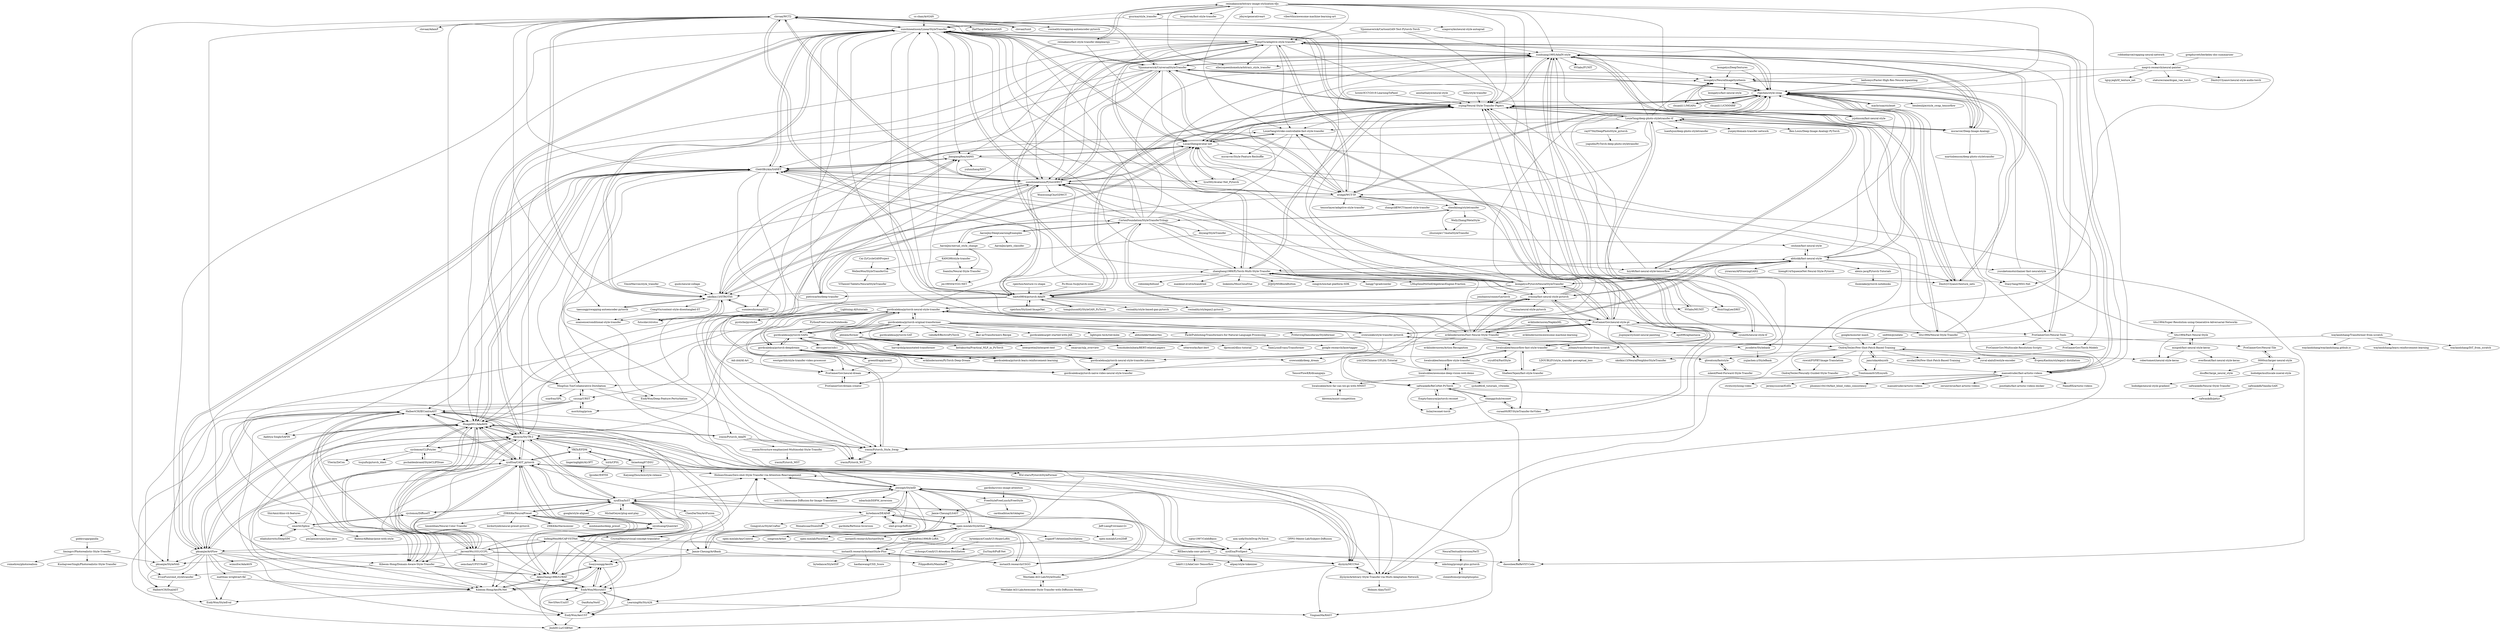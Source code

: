 digraph G {
"giddyyupp/ganilla" -> "limingcv/Photorealistic-Style-Transfer" ["e"=1]
"NVlabs/MUNIT" -> "xunhuang1995/AdaIN-style" ["e"=1]
"CompVis/adaptive-style-transfer" -> "sunshineatnoon/LinearStyleTransfer"
"CompVis/adaptive-style-transfer" -> "LouieYang/stroke-controllable-fast-style-transfer"
"CompVis/adaptive-style-transfer" -> "manuelruder/fast-artistic-videos"
"CompVis/adaptive-style-transfer" -> "elleryqueenhomels/arbitrary_style_transfer" ["e"=1]
"CompVis/adaptive-style-transfer" -> "Yijunmaverick/UniversalStyleTransfer"
"CompVis/adaptive-style-transfer" -> "xunhuang1995/AdaIN-style"
"CompVis/adaptive-style-transfer" -> "zhanghang1989/PyTorch-Multi-Style-Transfer"
"CompVis/adaptive-style-transfer" -> "ycjing/Neural-Style-Transfer-Papers"
"CompVis/adaptive-style-transfer" -> "sunniesuhyoung/DST" ["e"=1]
"CompVis/adaptive-style-transfer" -> "rtqichen/style-swap"
"CompVis/adaptive-style-transfer" -> "JianqiangRen/AAMS"
"CompVis/adaptive-style-transfer" -> "eridgd/WCT-TF"
"CompVis/adaptive-style-transfer" -> "Huage001/AdaAttN"
"CompVis/adaptive-style-transfer" -> "sunshineatnoon/PytorchWCT"
"CompVis/adaptive-style-transfer" -> "MingSun-Tse/Collaborative-Distillation"
"hzwer/ICCV2019-LearningToPaint" -> "ycjing/Neural-Style-Transfer-Papers" ["e"=1]
"naoto0804/pytorch-AdaIN" -> "xunhuang1995/AdaIN-style"
"naoto0804/pytorch-AdaIN" -> "sunshineatnoon/PytorchWCT"
"naoto0804/pytorch-AdaIN" -> "irasin/Pytorch_AdaIN"
"naoto0804/pytorch-AdaIN" -> "clovaai/WCT2"
"naoto0804/pytorch-AdaIN" -> "NVlabs/MUNIT" ["e"=1]
"naoto0804/pytorch-AdaIN" -> "Huage001/AdaAttN"
"naoto0804/pytorch-AdaIN" -> "tomguluson92/StyleGAN_PyTorch" ["e"=1]
"naoto0804/pytorch-AdaIN" -> "ycjing/Neural-Style-Transfer-Papers"
"naoto0804/pytorch-AdaIN" -> "sunshineatnoon/LinearStyleTransfer"
"naoto0804/pytorch-AdaIN" -> "rosinality/style-based-gan-pytorch" ["e"=1]
"naoto0804/pytorch-AdaIN" -> "rosinality/stylegan2-pytorch" ["e"=1]
"naoto0804/pytorch-AdaIN" -> "rgeirhos/Stylized-ImageNet" ["e"=1]
"naoto0804/pytorch-AdaIN" -> "GlebSBrykin/SANET"
"naoto0804/pytorch-AdaIN" -> "HsinYingLee/DRIT" ["e"=1]
"naoto0804/pytorch-AdaIN" -> "diyiiyiii/StyTR-2"
"reiinakano/arbitrary-image-stylization-tfjs" -> "reiinakano/fast-style-transfer-deeplearnjs" ["e"=1]
"reiinakano/arbitrary-image-stylization-tfjs" -> "CompVis/adaptive-style-transfer"
"reiinakano/arbitrary-image-stylization-tfjs" -> "elleryqueenhomels/arbitrary_style_transfer" ["e"=1]
"reiinakano/arbitrary-image-stylization-tfjs" -> "gsurma/style_transfer"
"reiinakano/arbitrary-image-stylization-tfjs" -> "ProGamerGov/neural-style-pt"
"reiinakano/arbitrary-image-stylization-tfjs" -> "sunshineatnoon/LinearStyleTransfer"
"reiinakano/arbitrary-image-stylization-tfjs" -> "xunhuang1995/AdaIN-style"
"reiinakano/arbitrary-image-stylization-tfjs" -> "ycjing/Neural-Style-Transfer-Papers"
"reiinakano/arbitrary-image-stylization-tfjs" -> "manuelruder/fast-artistic-videos"
"reiinakano/arbitrary-image-stylization-tfjs" -> "LouieYang/stroke-controllable-fast-style-transfer"
"reiinakano/arbitrary-image-stylization-tfjs" -> "lengstrom/fast-style-transfer" ["e"=1]
"reiinakano/arbitrary-image-stylization-tfjs" -> "rtqichen/style-swap"
"reiinakano/arbitrary-image-stylization-tfjs" -> "jcjohnson/fast-neural-style" ["e"=1]
"reiinakano/arbitrary-image-stylization-tfjs" -> "jdxyw/generativeart" ["e"=1]
"reiinakano/arbitrary-image-stylization-tfjs" -> "vibertthio/awesome-machine-learning-art" ["e"=1]
"clovaai/WCT2" -> "sunshineatnoon/PytorchWCT"
"clovaai/WCT2" -> "sunshineatnoon/LinearStyleTransfer"
"clovaai/WCT2" -> "clovaai/tunit" ["e"=1]
"clovaai/WCT2" -> "nkolkin13/STROTSS"
"clovaai/WCT2" -> "naoto0804/pytorch-AdaIN"
"clovaai/WCT2" -> "ycjing/Neural-Style-Transfer-Papers"
"clovaai/WCT2" -> "Yijunmaverick/UniversalStyleTransfer"
"clovaai/WCT2" -> "Kibeom-Hong/Domain-Aware-Style-Transfer"
"clovaai/WCT2" -> "pkuanjie/StyleNAS"
"clovaai/WCT2" -> "rosinality/swapping-autoencoder-pytorch" ["e"=1]
"clovaai/WCT2" -> "clovaai/AdamP" ["e"=1]
"clovaai/WCT2" -> "Huage001/AdaAttN"
"clovaai/WCT2" -> "GlebSBrykin/SANET"
"clovaai/WCT2" -> "taesungp/swapping-autoencoder-pytorch" ["e"=1]
"clovaai/WCT2" -> "Ha0Tang/SelectionGAN" ["e"=1]
"jamriska/ebsynth" -> "Trentonom0r3/Ezsynth" ["e"=1]
"jamriska/ebsynth" -> "OndrejTexler/Few-Shot-Patch-Based-Training" ["e"=1]
"jamriska/ebsynth" -> "manuelruder/fast-artistic-videos" ["e"=1]
"eriklindernoren/NapkinML" -> "eriklindernoren/Fast-Neural-Style-Transfer"
"eriklindernoren/NapkinML" -> "eriklindernoren/awesome-machine-learning"
"eriklindernoren/Fast-Neural-Style-Transfer" -> "rrmina/fast-neural-style-pytorch"
"eriklindernoren/Fast-Neural-Style-Transfer" -> "sunshineatnoon/LinearStyleTransfer"
"eriklindernoren/Fast-Neural-Style-Transfer" -> "eriklindernoren/PyTorch-Deep-Dream"
"eriklindernoren/Fast-Neural-Style-Transfer" -> "abhiskk/fast-neural-style"
"eriklindernoren/Fast-Neural-Style-Transfer" -> "eriklindernoren/Action-Recognition" ["e"=1]
"eriklindernoren/Fast-Neural-Style-Transfer" -> "hwalsuklee/tensorflow-fast-style-transfer"
"eriklindernoren/Fast-Neural-Style-Transfer" -> "ProGamerGov/neural-style-pt"
"eriklindernoren/Fast-Neural-Style-Transfer" -> "zhanghang1989/PyTorch-Multi-Style-Transfer"
"eriklindernoren/Fast-Neural-Style-Transfer" -> "CortexFoundation/StyleTransferTrilogy"
"eriklindernoren/Fast-Neural-Style-Transfer" -> "jxcodetw/Stylebank"
"eriklindernoren/Fast-Neural-Style-Transfer" -> "ycjing/Neural-Style-Transfer-Papers"
"rgeirhos/Stylized-ImageNet" -> "naoto0804/pytorch-AdaIN" ["e"=1]
"rgeirhos/texture-vs-shape" -> "naoto0804/pytorch-AdaIN" ["e"=1]
"nkolkin13/STROTSS" -> "futscdav/strotss"
"nkolkin13/STROTSS" -> "sunshineatnoon/PytorchWCT"
"nkolkin13/STROTSS" -> "LucasSheng/avatar-net"
"nkolkin13/STROTSS" -> "irasin/Pytorch_Style_Swap"
"nkolkin13/STROTSS" -> "sunniesuhyoung/DST" ["e"=1]
"nkolkin13/STROTSS" -> "JianqiangRen/AAMS"
"nkolkin13/STROTSS" -> "sunshineatnoon/LinearStyleTransfer"
"nkolkin13/STROTSS" -> "clovaai/WCT2"
"nkolkin13/STROTSS" -> "LouieYang/stroke-controllable-fast-style-transfer"
"nkolkin13/STROTSS" -> "taesungp/swapping-autoencoder-pytorch" ["e"=1]
"nkolkin13/STROTSS" -> "CompVis/content-style-disentangled-ST"
"nkolkin13/STROTSS" -> "nnaisense/conditional-style-transfer"
"irasin/Pytorch_Style_Swap" -> "irasin/Pytorch_WCT"
"irasin/Pytorch_Style_Swap" -> "JianqiangRen/AAMS"
"CortexFoundation/StyleTransferTrilogy" -> "shenfalong/styletransfer"
"CortexFoundation/StyleTransferTrilogy" -> "sunshineatnoon/LinearStyleTransfer"
"CortexFoundation/StyleTransferTrilogy" -> "ycjing/Neural-Style-Transfer-Papers"
"CortexFoundation/StyleTransferTrilogy" -> "AaronJny/nerual_style_change"
"CortexFoundation/StyleTransferTrilogy" -> "zhanghang1989/PyTorch-Multi-Style-Transfer"
"CortexFoundation/StyleTransferTrilogy" -> "GlebSBrykin/SANET"
"CortexFoundation/StyleTransferTrilogy" -> "eriklindernoren/Fast-Neural-Style-Transfer"
"CortexFoundation/StyleTransferTrilogy" -> "sunshineatnoon/PytorchWCT"
"CortexFoundation/StyleTransferTrilogy" -> "clovaai/WCT2"
"CortexFoundation/StyleTransferTrilogy" -> "naoto0804/pytorch-AdaIN"
"CortexFoundation/StyleTransferTrilogy" -> "hzy46/fast-neural-style-tensorflow" ["e"=1]
"CortexFoundation/StyleTransferTrilogy" -> "rrmina/fast-neural-style-pytorch"
"CortexFoundation/StyleTransferTrilogy" -> "AaronJny/DeepLearningExamples"
"CortexFoundation/StyleTransferTrilogy" -> "xunhuang1995/AdaIN-style"
"CortexFoundation/StyleTransferTrilogy" -> "dxyang/StyleTransfer"
"reiinakano/fast-style-transfer-deeplearnjs" -> "reiinakano/arbitrary-image-stylization-tfjs" ["e"=1]
"reiinakano/fast-style-transfer-deeplearnjs" -> "eridgd/WCT-TF" ["e"=1]
"reiinakano/fast-style-transfer-deeplearnjs" -> "sunshineatnoon/PytorchWCT" ["e"=1]
"ProGamerGov/neural-style-pt" -> "crowsonkb/style-transfer-pytorch" ["e"=1]
"ProGamerGov/neural-style-pt" -> "gordicaleksa/pytorch-neural-style-transfer"
"ProGamerGov/neural-style-pt" -> "ProGamerGov/neural-dream"
"ProGamerGov/neural-style-pt" -> "titu1994/Neural-Style-Transfer" ["e"=1]
"ProGamerGov/neural-style-pt" -> "zhanghang1989/PyTorch-Multi-Style-Transfer"
"ProGamerGov/neural-style-pt" -> "ycjing/Neural-Style-Transfer-Papers"
"ProGamerGov/neural-style-pt" -> "eriklindernoren/Fast-Neural-Style-Transfer"
"ProGamerGov/neural-style-pt" -> "CompVis/adaptive-style-transfer"
"ProGamerGov/neural-style-pt" -> "ProGamerGov/Neural-Tools"
"ProGamerGov/neural-style-pt" -> "rrmina/fast-neural-style-pytorch"
"ProGamerGov/neural-style-pt" -> "leongatys/PytorchNeuralStyleTransfer"
"ProGamerGov/neural-style-pt" -> "eps696/aphantasia" ["e"=1]
"ProGamerGov/neural-style-pt" -> "nkolkin13/NeuralNeighborStyleTransfer" ["e"=1]
"ProGamerGov/neural-style-pt" -> "cysmith/neural-style-tf" ["e"=1]
"ProGamerGov/neural-style-pt" -> "jiupinjia/stylized-neural-painting" ["e"=1]
"Adi-iitd/AI-Art" -> "ProGamerGov/neural-dream" ["e"=1]
"safwankdb/Vanilla-GAN" -> "safwankdb/petyr"
"tomguluson92/StyleGAN_PyTorch" -> "naoto0804/pytorch-AdaIN" ["e"=1]
"Yijunmaverick/UniversalStyleTransfer" -> "eridgd/WCT-TF"
"Yijunmaverick/UniversalStyleTransfer" -> "sunshineatnoon/PytorchWCT"
"Yijunmaverick/UniversalStyleTransfer" -> "xunhuang1995/AdaIN-style"
"Yijunmaverick/UniversalStyleTransfer" -> "sunshineatnoon/LinearStyleTransfer"
"Yijunmaverick/UniversalStyleTransfer" -> "rtqichen/style-swap"
"Yijunmaverick/UniversalStyleTransfer" -> "ycjing/Neural-Style-Transfer-Papers"
"Yijunmaverick/UniversalStyleTransfer" -> "pietrocarbo/deep-transfer"
"Yijunmaverick/UniversalStyleTransfer" -> "LucasSheng/avatar-net"
"Yijunmaverick/UniversalStyleTransfer" -> "clovaai/WCT2"
"Yijunmaverick/UniversalStyleTransfer" -> "msracver/Deep-Image-Analogy" ["e"=1]
"Yijunmaverick/UniversalStyleTransfer" -> "nkolkin13/STROTSS"
"Yijunmaverick/UniversalStyleTransfer" -> "CompVis/adaptive-style-transfer"
"Yijunmaverick/UniversalStyleTransfer" -> "leongatys/NeuralImageSynthesis"
"Yijunmaverick/UniversalStyleTransfer" -> "GlebSBrykin/SANET"
"Yijunmaverick/UniversalStyleTransfer" -> "MingSun-Tse/Collaborative-Distillation"
"quolc/neural-collage" -> "nkolkin13/STROTSS" ["e"=1]
"Yijunmaverick/CartoonGAN-Test-Pytorch-Torch" -> "xunhuang1995/AdaIN-style" ["e"=1]
"Yijunmaverick/CartoonGAN-Test-Pytorch-Torch" -> "ycjing/Neural-Style-Transfer-Papers" ["e"=1]
"Yijunmaverick/CartoonGAN-Test-Pytorch-Torch" -> "CompVis/adaptive-style-transfer" ["e"=1]
"irasin/Pytorch_WCT" -> "irasin/Pytorch_Style_Swap"
"GlebSBrykin/SANET" -> "Huage001/AdaAttN"
"GlebSBrykin/SANET" -> "diyiiyiii/Arbitrary-Style-Transfer-via-Multi-Adaptation-Network"
"GlebSBrykin/SANET" -> "tyui592/Avatar-Net_Pytorch"
"GlebSBrykin/SANET" -> "JianqiangRen/AAMS"
"GlebSBrykin/SANET" -> "LucasSheng/avatar-net"
"GlebSBrykin/SANET" -> "sunshineatnoon/PytorchWCT"
"GlebSBrykin/SANET" -> "irasin/Pytorch_WCT"
"GlebSBrykin/SANET" -> "pkuanjie/ArtFlow"
"GlebSBrykin/SANET" -> "Aaditya-Singh/SAFIN"
"GlebSBrykin/SANET" -> "nnaisense/conditional-style-transfer"
"GlebSBrykin/SANET" -> "sunshineatnoon/LinearStyleTransfer"
"GlebSBrykin/SANET" -> "irasin/Pytorch_Style_Swap"
"GlebSBrykin/SANET" -> "diyiiyiii/MCCNet"
"GlebSBrykin/SANET" -> "HalbertCH/IEContraAST"
"rrmina/fast-neural-style-pytorch" -> "eriklindernoren/Fast-Neural-Style-Transfer"
"rrmina/fast-neural-style-pytorch" -> "abhiskk/fast-neural-style"
"rrmina/fast-neural-style-pytorch" -> "gordicaleksa/pytorch-neural-style-transfer"
"rrmina/fast-neural-style-pytorch" -> "zhanghang1989/PyTorch-Multi-Style-Transfer"
"rrmina/fast-neural-style-pytorch" -> "rrmina/neural-style-pytorch"
"rrmina/fast-neural-style-pytorch" -> "hwalsuklee/tensorflow-fast-style-transfer"
"rrmina/fast-neural-style-pytorch" -> "ProGamerGov/neural-style-pt"
"rrmina/fast-neural-style-pytorch" -> "sunshineatnoon/LinearStyleTransfer"
"rrmina/fast-neural-style-pytorch" -> "LucasSheng/avatar-net"
"rrmina/fast-neural-style-pytorch" -> "leongatys/PytorchNeuralStyleTransfer"
"rrmina/fast-neural-style-pytorch" -> "safwankdb/ReCoNet-PyTorch"
"rrmina/fast-neural-style-pytorch" -> "sunshineatnoon/PytorchWCT"
"eridgd/WCT-TF" -> "Yijunmaverick/UniversalStyleTransfer"
"eridgd/WCT-TF" -> "sunshineatnoon/PytorchWCT"
"eridgd/WCT-TF" -> "LucasSheng/avatar-net"
"eridgd/WCT-TF" -> "hwalsuklee/tensorflow-fast-style-transfer"
"eridgd/WCT-TF" -> "rtqichen/style-swap"
"eridgd/WCT-TF" -> "LouieYang/stroke-controllable-fast-style-transfer"
"eridgd/WCT-TF" -> "nkolkin13/STROTSS"
"eridgd/WCT-TF" -> "zhangcliff/WCT-based-style-transfer"
"eridgd/WCT-TF" -> "CompVis/adaptive-style-transfer"
"eridgd/WCT-TF" -> "tensorlayer/adaptive-style-transfer"
"eridgd/WCT-TF" -> "ycjing/Neural-Style-Transfer-Papers"
"eridgd/WCT-TF" -> "shenfalong/styletransfer"
"eridgd/WCT-TF" -> "sunshineatnoon/LinearStyleTransfer"
"sunshineatnoon/PytorchWCT" -> "pietrocarbo/deep-transfer"
"sunshineatnoon/PytorchWCT" -> "Yijunmaverick/UniversalStyleTransfer"
"sunshineatnoon/PytorchWCT" -> "eridgd/WCT-TF"
"sunshineatnoon/PytorchWCT" -> "sunshineatnoon/LinearStyleTransfer"
"sunshineatnoon/PytorchWCT" -> "GlebSBrykin/SANET"
"sunshineatnoon/PytorchWCT" -> "LucasSheng/avatar-net"
"sunshineatnoon/PytorchWCT" -> "clovaai/WCT2"
"sunshineatnoon/PytorchWCT" -> "nkolkin13/STROTSS"
"sunshineatnoon/PytorchWCT" -> "irasin/Pytorch_Style_Swap"
"sunshineatnoon/PytorchWCT" -> "JianqiangRen/AAMS"
"sunshineatnoon/PytorchWCT" -> "WonwoongCho/GDWCT" ["e"=1]
"sunshineatnoon/PytorchWCT" -> "naoto0804/pytorch-AdaIN"
"sunshineatnoon/PytorchWCT" -> "MingSun-Tse/Collaborative-Distillation"
"sunshineatnoon/PytorchWCT" -> "ycjing/Neural-Style-Transfer-Papers"
"sunshineatnoon/PytorchWCT" -> "diyiiyiii/Arbitrary-Style-Transfer-via-Multi-Adaptation-Network"
"dxyang/StyleTransfer" -> "ceshine/fast-neural-style"
"dxyang/StyleTransfer" -> "GlebSBrykin/SANET"
"dxyang/StyleTransfer" -> "irasin/Pytorch_Style_Swap"
"manuelruder/fast-artistic-videos" -> "manuelruder/artistic-videos" ["e"=1]
"manuelruder/fast-artistic-videos" -> "zeruniverse/fast-artistic-videos" ["e"=1]
"manuelruder/fast-artistic-videos" -> "sunshineatnoon/LinearStyleTransfer"
"manuelruder/fast-artistic-videos" -> "CompVis/adaptive-style-transfer"
"manuelruder/fast-artistic-videos" -> "MingSun-Tse/Collaborative-Distillation"
"manuelruder/fast-artistic-videos" -> "positlabs/fast-artistic-videos-docker"
"manuelruder/fast-artistic-videos" -> "NameRX/artistic-videos"
"manuelruder/fast-artistic-videos" -> "safwankdb/ReCoNet-PyTorch"
"manuelruder/fast-artistic-videos" -> "phoenix104104/fast_blind_video_consistency" ["e"=1]
"manuelruder/fast-artistic-videos" -> "OndrejTexler/Few-Shot-Patch-Based-Training"
"irasin/Pytorch_AdaIN" -> "irasin/Pytorch_WCT"
"irasin/Pytorch_AdaIN" -> "irasin/Structure-emphasized-Multimodal-Style-Transfer"
"irasin/Pytorch_AdaIN" -> "Huage001/AdaAttN"
"irasin/Pytorch_AdaIN" -> "irasin/Pytorch_Style_Swap"
"LDOUBLEV/style_transfer-perceptual_loss" -> "ShafeenTejani/fast-style-transfer" ["e"=1]
"curaai00/RT-StyleTransfer-forVideo" -> "changgyhub/reconet"
"gsurma/style_transfer" -> "sunshineatnoon/LinearStyleTransfer"
"gsurma/style_transfer" -> "szagoruyko/neural-style-autograd"
"gsurma/style_transfer" -> "reiinakano/arbitrary-image-stylization-tfjs"
"VinceMarron/style_transfer" -> "nkolkin13/STROTSS" ["e"=1]
"AaronJny/nerual_style_change" -> "KANG99/style-transfer"
"AaronJny/nerual_style_change" -> "AaronJny/DeepLearningExamples"
"AaronJny/nerual_style_change" -> "jm199504/VGG-NET"
"AaronJny/nerual_style_change" -> "foamliu/Neural-Style-Transfer"
"AaronJny/nerual_style_change" -> "CortexFoundation/StyleTransferTrilogy"
"WellenWoo/StyleTransferGui" -> "ViTaminCTablets/NeuralStyleTransfer"
"eriklindernoren/PyTorch-Deep-Dream" -> "gordicaleksa/pytorch-deepdream"
"sunshineatnoon/LinearStyleTransfer" -> "sunshineatnoon/PytorchWCT"
"sunshineatnoon/LinearStyleTransfer" -> "GlebSBrykin/SANET"
"sunshineatnoon/LinearStyleTransfer" -> "pkuanjie/ArtFlow"
"sunshineatnoon/LinearStyleTransfer" -> "safwankdb/ReCoNet-PyTorch"
"sunshineatnoon/LinearStyleTransfer" -> "LucasSheng/avatar-net"
"sunshineatnoon/LinearStyleTransfer" -> "clovaai/WCT2"
"sunshineatnoon/LinearStyleTransfer" -> "Huage001/AdaAttN"
"sunshineatnoon/LinearStyleTransfer" -> "JianqiangRen/AAMS"
"sunshineatnoon/LinearStyleTransfer" -> "CompVis/adaptive-style-transfer"
"sunshineatnoon/LinearStyleTransfer" -> "nkolkin13/STROTSS"
"sunshineatnoon/LinearStyleTransfer" -> "pietrocarbo/deep-transfer"
"sunshineatnoon/LinearStyleTransfer" -> "Yijunmaverick/UniversalStyleTransfer"
"sunshineatnoon/LinearStyleTransfer" -> "diyiiyiii/StyTR-2"
"sunshineatnoon/LinearStyleTransfer" -> "ycjing/Neural-Style-Transfer-Papers"
"sunshineatnoon/LinearStyleTransfer" -> "curaai00/RT-StyleTransfer-forVideo"
"pietrocarbo/deep-transfer" -> "sunshineatnoon/PytorchWCT"
"LouieYang/stroke-controllable-fast-style-transfer" -> "LucasSheng/avatar-net"
"LouieYang/stroke-controllable-fast-style-transfer" -> "msracver/Style-Feature-Reshuffle"
"LouieYang/stroke-controllable-fast-style-transfer" -> "shenfalong/styletransfer"
"LouieYang/stroke-controllable-fast-style-transfer" -> "tyui592/Avatar-Net_Pytorch"
"foamliu/Neural-Style-Transfer" -> "jm199504/VGG-NET"
"limingcv/Photorealistic-Style-Transfer" -> "KushajveerSingh/Photorealistic-Style-Transfer"
"limingcv/Photorealistic-Style-Transfer" -> "pkuanjie/StyleNAS"
"limingcv/Photorealistic-Style-Transfer" -> "roimehrez/photorealism"
"LucasSheng/avatar-net" -> "tyui592/Avatar-Net_Pytorch"
"LucasSheng/avatar-net" -> "LouieYang/stroke-controllable-fast-style-transfer"
"LucasSheng/avatar-net" -> "JianqiangRen/AAMS"
"LucasSheng/avatar-net" -> "GlebSBrykin/SANET"
"LucasSheng/avatar-net" -> "rtqichen/style-swap"
"LucasSheng/avatar-net" -> "sunshineatnoon/PytorchWCT"
"LucasSheng/avatar-net" -> "nkolkin13/STROTSS"
"LucasSheng/avatar-net" -> "sunshineatnoon/LinearStyleTransfer"
"LucasSheng/avatar-net" -> "msracver/Style-Feature-Reshuffle"
"LucasSheng/avatar-net" -> "irasin/Pytorch_Style_Swap"
"LucasSheng/avatar-net" -> "daooshee/ReReVST-Code"
"JianqiangRen/AAMS" -> "GlebSBrykin/SANET"
"JianqiangRen/AAMS" -> "irasin/Pytorch_Style_Swap"
"JianqiangRen/AAMS" -> "LucasSheng/avatar-net"
"JianqiangRen/AAMS" -> "diyiiyiii/Arbitrary-Style-Transfer-via-Multi-Adaptation-Network"
"JianqiangRen/AAMS" -> "yulunzhang/MST"
"ray075hl/DeepPhotoStyle_pytorch" -> "pkuanjie/StyleNAS"
"ray075hl/DeepPhotoStyle_pytorch" -> "yagudin/PyTorch-deep-photo-styletransfer"
"jxcodetw/Stylebank" -> "yujiachen-y/StyleBank"
"WellyZhang/MetaStyle" -> "zhuzunjie17/metaStyleTransfer"
"safwankdb/ReCoNet-PyTorch" -> "changgyhub/reconet"
"safwankdb/ReCoNet-PyTorch" -> "liulai/reconet-torch"
"safwankdb/ReCoNet-PyTorch" -> "EmptySamurai/pytorch-reconet"
"safwankdb/ReCoNet-PyTorch" -> "daooshee/ReReVST-Code"
"safwankdb/ReCoNet-PyTorch" -> "safwankdb/petyr"
"shenfalong/styletransfer" -> "curaai00/RT-StyleTransfer-forVideo"
"shenfalong/styletransfer" -> "LouieYang/stroke-controllable-fast-style-transfer"
"shenfalong/styletransfer" -> "WellyZhang/MetaStyle"
"shenfalong/styletransfer" -> "zhuzunjie17/metaStyleTransfer"
"shenfalong/styletransfer" -> "CortexFoundation/StyleTransferTrilogy"
"tyui592/Avatar-Net_Pytorch" -> "LucasSheng/avatar-net"
"changgyhub/reconet" -> "safwankdb/ReCoNet-PyTorch"
"changgyhub/reconet" -> "curaai00/RT-StyleTransfer-forVideo"
"changgyhub/reconet" -> "liulai/reconet-torch"
"safwankdb/Neural-Style-Transfer" -> "safwankdb/petyr"
"greentfrapp/lucent" -> "ProGamerGov/neural-dream" ["e"=1]
"greentfrapp/lucent" -> "gordicaleksa/pytorch-deepdream" ["e"=1]
"OndrejTexler/Few-Shot-Patch-Based-Training" -> "rnwzd/FSPBT-Image-Translation" ["e"=1]
"OndrejTexler/Few-Shot-Patch-Based-Training" -> "nicolai256/Few-Shot-Patch-Based-Training" ["e"=1]
"OndrejTexler/Few-Shot-Patch-Based-Training" -> "crowsonkb/style-transfer-pytorch" ["e"=1]
"OndrejTexler/Few-Shot-Patch-Based-Training" -> "nkolkin13/NeuralNeighborStyleTransfer" ["e"=1]
"OndrejTexler/Few-Shot-Patch-Based-Training" -> "OndrejTexler/Neurally-Guided-Style-Transfer"
"OndrejTexler/Few-Shot-Patch-Based-Training" -> "yuval-alaluf/restyle-encoder" ["e"=1]
"OndrejTexler/Few-Shot-Patch-Based-Training" -> "jamriska/ebsynth" ["e"=1]
"OndrejTexler/Few-Shot-Patch-Based-Training" -> "CompVis/adaptive-style-transfer"
"OndrejTexler/Few-Shot-Patch-Based-Training" -> "manuelruder/fast-artistic-videos"
"OndrejTexler/Few-Shot-Patch-Based-Training" -> "Trentonom0r3/Ezsynth"
"OndrejTexler/Few-Shot-Patch-Based-Training" -> "EvgenyKashin/stylegan2-distillation" ["e"=1]
"pbloem/former" -> "jsbaan/transformer-from-scratch"
"pbloem/former" -> "SamLynnEvans/Transformer" ["e"=1]
"pbloem/former" -> "google-research/lasertagger" ["e"=1]
"pbloem/former" -> "gordicaleksa/pytorch-original-transformer"
"pbloem/former" -> "harvardnlp/annotated-transformer" ["e"=1]
"pbloem/former" -> "keitakurita/Practical_NLP_in_PyTorch" ["e"=1]
"pbloem/former" -> "interpretml/interpret-text" ["e"=1]
"pbloem/former" -> "omarsar/nlp_overview" ["e"=1]
"pbloem/former" -> "tomohideshibata/BERT-related-papers" ["e"=1]
"pbloem/former" -> "utterworks/fast-bert" ["e"=1]
"pbloem/former" -> "dpressel/dliss-tutorial" ["e"=1]
"EmptySamurai/pytorch-reconet" -> "liulai/reconet-torch"
"EmptySamurai/pytorch-reconet" -> "safwankdb/ReCoNet-PyTorch"
"AaronJny/DeepLearningExamples" -> "AaronJny/nerual_style_change"
"AaronJny/DeepLearningExamples" -> "CortexFoundation/StyleTransferTrilogy"
"AaronJny/DeepLearningExamples" -> "AaronJny/pets_classifer"
"sunniesuhyoung/DST" -> "futscdav/strotss" ["e"=1]
"sunniesuhyoung/DST" -> "nkolkin13/STROTSS" ["e"=1]
"clovaai/tunit" -> "clovaai/WCT2" ["e"=1]
"gordicaleksa/pytorch-neural-style-transfer-johnson" -> "gordicaleksa/pytorch-naive-video-neural-style-transfer"
"gordicaleksa/pytorch-neural-style-transfer-johnson" -> "gordicaleksa/pytorch-neural-style-transfer"
"sedthh/pyxelate" -> "OndrejTexler/Few-Shot-Patch-Based-Training" ["e"=1]
"KaiyangZhou/mixstyle-release" -> "lixiaotong97/DSU" ["e"=1]
"eliahuhorwitz/DeepSIM" -> "omerbt/Splice" ["e"=1]
"ProGamerGov/dream-creator" -> "ProGamerGov/neural-dream"
"gordicaleksa/pytorch-naive-video-neural-style-transfer" -> "gordicaleksa/pytorch-neural-style-transfer-johnson"
"devsuperior/sds1" -> "gordicaleksa/pytorch-GANs" ["e"=1]
"Cai-Zi/CycleGANProject" -> "WellenWoo/StyleTransferGui"
"gordicaleksa/pytorch-neural-style-transfer" -> "gordicaleksa/pytorch-neural-style-transfer-johnson"
"gordicaleksa/pytorch-neural-style-transfer" -> "crowsonkb/style-transfer-pytorch" ["e"=1]
"gordicaleksa/pytorch-neural-style-transfer" -> "gordicaleksa/pytorch-deepdream"
"gordicaleksa/pytorch-neural-style-transfer" -> "gordicaleksa/pytorch-naive-video-neural-style-transfer"
"gordicaleksa/pytorch-neural-style-transfer" -> "ProGamerGov/neural-style-pt"
"gordicaleksa/pytorch-neural-style-transfer" -> "rrmina/fast-neural-style-pytorch"
"gordicaleksa/pytorch-neural-style-transfer" -> "sunshineatnoon/LinearStyleTransfer"
"gordicaleksa/pytorch-neural-style-transfer" -> "nkolkin13/NeuralNeighborStyleTransfer" ["e"=1]
"gordicaleksa/pytorch-neural-style-transfer" -> "gordicaleksa/pytorch-GANs"
"gordicaleksa/pytorch-neural-style-transfer" -> "diyiiyiii/StyTR-2"
"gordicaleksa/pytorch-neural-style-transfer" -> "zhanghang1989/PyTorch-Multi-Style-Transfer"
"gordicaleksa/pytorch-neural-style-transfer" -> "Huage001/AdaAttN"
"gordicaleksa/pytorch-neural-style-transfer" -> "gordicaleksa/pytorch-original-transformer"
"gordicaleksa/pytorch-neural-style-transfer" -> "pystiche/pystiche"
"gordicaleksa/pytorch-neural-style-transfer" -> "Kibeom-Hong/Domain-Aware-Style-Transfer"
"MingSun-Tse/Collaborative-Distillation" -> "irasin/Pytorch_WCT"
"MingSun-Tse/Collaborative-Distillation" -> "ssarfraz/SPL" ["e"=1]
"MingSun-Tse/Collaborative-Distillation" -> "EndyWon/Deep-Feature-Perturbation"
"MingSun-Tse/Collaborative-Distillation" -> "czczup/URST"
"MingSun-Tse/Collaborative-Distillation" -> "GlebSBrykin/SANET"
"futscdav/strotss" -> "nkolkin13/STROTSS"
"moritztng/prism" -> "czczup/URST"
"CompVis/content-style-disentangled-ST" -> "nnaisense/conditional-style-transfer"
"gordicaleksa/pytorch-deepdream" -> "gordicaleksa/pytorch-neural-style-transfer"
"gordicaleksa/pytorch-deepdream" -> "eriklindernoren/PyTorch-Deep-Dream"
"gordicaleksa/pytorch-deepdream" -> "gordicaleksa/pytorch-GANs"
"gordicaleksa/pytorch-deepdream" -> "gordicaleksa/pytorch-naive-video-neural-style-transfer"
"gordicaleksa/pytorch-deepdream" -> "gordicaleksa/pytorch-neural-style-transfer-johnson"
"gordicaleksa/pytorch-deepdream" -> "ProGamerGov/neural-dream"
"gordicaleksa/pytorch-deepdream" -> "ProGamerGov/dream-creator"
"gordicaleksa/pytorch-deepdream" -> "gordicaleksa/pytorch-learn-reinforcement-learning" ["e"=1]
"gordicaleksa/pytorch-deepdream" -> "greentfrapp/lucent" ["e"=1]
"gordicaleksa/pytorch-deepdream" -> "crowsonkb/deep_dream"
"gordicaleksa/pytorch-GANs" -> "gordicaleksa/pytorch-deepdream"
"gordicaleksa/pytorch-GANs" -> "devsuperior/sds1" ["e"=1]
"gordicaleksa/pytorch-GANs" -> "gordicaleksa/pytorch-neural-style-transfer-johnson"
"gordicaleksa/pytorch-GANs" -> "gordicaleksa/pytorch-neural-style-transfer"
"gordicaleksa/pytorch-GANs" -> "gordicaleksa/pytorch-learn-reinforcement-learning" ["e"=1]
"gordicaleksa/pytorch-GANs" -> "gordicaleksa/pytorch-naive-video-neural-style-transfer"
"diyiiyiii/Arbitrary-Style-Transfer-via-Multi-Adaptation-Network" -> "diyiiyiii/MCCNet"
"diyiiyiii/Arbitrary-Style-Transfer-via-Multi-Adaptation-Network" -> "Holmes-Alan/TxST"
"ProGamerGov/neural-dream" -> "ProGamerGov/dream-creator"
"nnaisense/conditional-style-transfer" -> "EndyWon/Deep-Feature-Perturbation"
"irasin/Structure-emphasized-Multimodal-Style-Transfer" -> "irasin/Pytorch_MST"
"diyiiyiii/StyTR-2" -> "Huage001/AdaAttN"
"diyiiyiii/StyTR-2" -> "zyxElsa/CAST_pytorch"
"diyiiyiii/StyTR-2" -> "HalbertCH/IEContraAST"
"diyiiyiii/StyTR-2" -> "zyxElsa/InST"
"diyiiyiii/StyTR-2" -> "pkuanjie/ArtFlow"
"diyiiyiii/StyTR-2" -> "jiwoogit/StyleID"
"diyiiyiii/StyTR-2" -> "JarrentWu1031/CCPL"
"diyiiyiii/StyTR-2" -> "cyclomon/CLIPstyler"
"diyiiyiii/StyTR-2" -> "diyiiyiii/Arbitrary-Style-Transfer-via-Multi-Adaptation-Network"
"diyiiyiii/StyTR-2" -> "YBZh/EFDM"
"diyiiyiii/StyTR-2" -> "diyiiyiii/MCCNet"
"diyiiyiii/StyTR-2" -> "GlebSBrykin/SANET"
"diyiiyiii/StyTR-2" -> "AlienZhang1996/S2WAT"
"diyiiyiii/StyTR-2" -> "sunshineatnoon/LinearStyleTransfer"
"diyiiyiii/StyTR-2" -> "Wxl-stars/PytorchStyleFormer"
"google/monster-mash" -> "OndrejTexler/Few-Shot-Patch-Based-Training" ["e"=1]
"czczup/URST" -> "moritztng/prism"
"czczup/URST" -> "Kibeom-Hong/Domain-Aware-Style-Transfer"
"czczup/URST" -> "HalbertCH/IEContraAST"
"czczup/URST" -> "D1noFuzi/cmd_styletransfer"
"czczup/URST" -> "MingSun-Tse/Collaborative-Distillation"
"czczup/URST" -> "Huage001/AdaAttN"
"westgarthb/style-transfer-video-processor" -> "ProGamerGov/neural-dream"
"omerbt/Splice" -> "cyclomon/DiffuseIT" ["e"=1]
"omerbt/Splice" -> "eliahuhorwitz/DeepSIM" ["e"=1]
"omerbt/Splice" -> "CrystalNeuro/visual-concept-translator"
"omerbt/Splice" -> "diyiiyiii/StyTR-2"
"omerbt/Splice" -> "pix2pixzero/pix2pix-zero" ["e"=1]
"omerbt/Splice" -> "Huage001/AdaAttN"
"omerbt/Splice" -> "BadourAlBahar/pose-with-style" ["e"=1]
"gordicaleksa/pytorch-original-transformer" -> "gordicaleksa/pytorch-neural-style-transfer"
"gordicaleksa/pytorch-original-transformer" -> "gordicaleksa/pytorch-GAT" ["e"=1]
"gordicaleksa/pytorch-original-transformer" -> "gordicaleksa/pytorch-GANs"
"gordicaleksa/pytorch-original-transformer" -> "gordicaleksa/pytorch-deepdream"
"gordicaleksa/pytorch-original-transformer" -> "gordicaleksa/pytorch-neural-style-transfer-johnson"
"gordicaleksa/pytorch-original-transformer" -> "vahidk/EffectivePyTorch" ["e"=1]
"gordicaleksa/pytorch-original-transformer" -> "gordicaleksa/pytorch-naive-video-neural-style-transfer"
"gordicaleksa/pytorch-original-transformer" -> "dair-ai/Transformers-Recipe" ["e"=1]
"gordicaleksa/pytorch-original-transformer" -> "gordicaleksa/pytorch-learn-reinforcement-learning" ["e"=1]
"gordicaleksa/pytorch-original-transformer" -> "gordicaleksa/get-started-with-JAX" ["e"=1]
"gordicaleksa/pytorch-original-transformer" -> "pbloem/former"
"gordicaleksa/pytorch-original-transformer" -> "lightspin-tech/red-kube" ["e"=1]
"gordicaleksa/pytorch-original-transformer" -> "abhishekkrthakur/tez" ["e"=1]
"gordicaleksa/pytorch-original-transformer" -> "PacktPublishing/Transformers-for-Natural-Language-Processing" ["e"=1]
"gordicaleksa/pytorch-original-transformer" -> "PrithivirajDamodaran/Styleformer" ["e"=1]
"HalbertCH/DualAST" -> "Josh00-Lu/CSBNet"
"jiupinjia/stylized-neural-painting" -> "ProGamerGov/neural-style-pt" ["e"=1]
"Lightning-AI/tutorials" -> "pystiche/pystiche" ["e"=1]
"Huage001/AdaAttN" -> "HalbertCH/IEContraAST"
"Huage001/AdaAttN" -> "zyxElsa/CAST_pytorch"
"Huage001/AdaAttN" -> "GlebSBrykin/SANET"
"Huage001/AdaAttN" -> "JarrentWu1031/CCPL"
"Huage001/AdaAttN" -> "diyiiyiii/StyTR-2"
"Huage001/AdaAttN" -> "diyiiyiii/MCCNet"
"Huage001/AdaAttN" -> "pkuanjie/ArtFlow"
"Huage001/AdaAttN" -> "Kibeom-Hong/Domain-Aware-Style-Transfer"
"Huage001/AdaAttN" -> "diyiiyiii/Arbitrary-Style-Transfer-via-Multi-Adaptation-Network"
"Huage001/AdaAttN" -> "cyclomon/CLIPstyler"
"Huage001/AdaAttN" -> "AlienZhang1996/S2WAT"
"Huage001/AdaAttN" -> "Kibeom-Hong/AesPA-Net"
"Huage001/AdaAttN" -> "irasin/Pytorch_AdaIN"
"Huage001/AdaAttN" -> "Sooyyoungg/AesFA"
"Huage001/AdaAttN" -> "Aaditya-Singh/SAFIN"
"crowsonkb/style-transfer-pytorch" -> "gordicaleksa/pytorch-neural-style-transfer" ["e"=1]
"crowsonkb/style-transfer-pytorch" -> "ProGamerGov/neural-style-pt" ["e"=1]
"crowsonkb/style-transfer-pytorch" -> "crowsonkb/deep_dream" ["e"=1]
"crowsonkb/style-transfer-pytorch" -> "moritztng/prism" ["e"=1]
"crowsonkb/style-transfer-pytorch" -> "OndrejTexler/Few-Shot-Patch-Based-Training" ["e"=1]
"crowsonkb/style-transfer-pytorch" -> "czczup/URST" ["e"=1]
"rnwzd/FSPBT-Image-Translation" -> "OndrejTexler/Neurally-Guided-Style-Transfer" ["e"=1]
"pkuanjie/ArtFlow" -> "HalbertCH/IEContraAST"
"pkuanjie/ArtFlow" -> "Huage001/AdaAttN"
"pkuanjie/ArtFlow" -> "zyxElsa/CAST_pytorch"
"pkuanjie/ArtFlow" -> "diyiiyiii/MCCNet"
"pkuanjie/ArtFlow" -> "pkuanjie/StyleNAS"
"pkuanjie/ArtFlow" -> "wzmsltw/AdaAttN"
"pkuanjie/ArtFlow" -> "matthias-wright/art-fid"
"pkuanjie/ArtFlow" -> "EndyWon/MicroAST"
"pkuanjie/ArtFlow" -> "EndyWon/StyleEval"
"pkuanjie/ArtFlow" -> "diyiiyiii/StyTR-2"
"pkuanjie/ArtFlow" -> "Kibeom-Hong/AesPA-Net"
"pkuanjie/ArtFlow" -> "EndyWon/AesUST"
"pkuanjie/ArtFlow" -> "GlebSBrykin/SANET"
"pkuanjie/ArtFlow" -> "D1noFuzi/cmd_styletransfer"
"pkuanjie/ArtFlow" -> "HalbertCH/DualAST"
"taesungp/swapping-autoencoder-pytorch" -> "nkolkin13/STROTSS" ["e"=1]
"Kibeom-Hong/Domain-Aware-Style-Transfer" -> "Kibeom-Hong/AesPA-Net"
"Kibeom-Hong/Domain-Aware-Style-Transfer" -> "HalbertCH/IEContraAST"
"Kibeom-Hong/Domain-Aware-Style-Transfer" -> "Huage001/AdaAttN"
"Kibeom-Hong/Domain-Aware-Style-Transfer" -> "AlienZhang1996/S2WAT"
"Kibeom-Hong/Domain-Aware-Style-Transfer" -> "EndyWon/AesUST"
"Kibeom-Hong/Domain-Aware-Style-Transfer" -> "EndyWon/MicroAST"
"Kibeom-Hong/Domain-Aware-Style-Transfer" -> "D1noFuzi/cmd_styletransfer"
"diyiiyiii/MCCNet" -> "diyiiyiii/Arbitrary-Style-Transfer-via-Multi-Adaptation-Network"
"diyiiyiii/MCCNet" -> "YingnanMa/RAST"
"diyiiyiii/MCCNet" -> "Josh00-Lu/CSBNet"
"D1noFuzi/cmd_styletransfer" -> "HalbertCH/DualAST"
"anishathalye/neural-style" -> "ycjing/Neural-Style-Transfer-Papers" ["e"=1]
"fzliu/style-transfer" -> "ycjing/Neural-Style-Transfer-Papers" ["e"=1]
"ysh329/Chinese-UFLDL-Tutorial" -> "hwalsuklee/awesome-deep-vision-web-demo" ["e"=1]
"RElbers/ada-conv-pytorch" -> "taki0112/AdaConv-Tensorflow"
"RElbers/ada-conv-pytorch" -> "diyiiyiii/MCCNet"
"zyxElsa/CAST_pytorch" -> "Huage001/AdaAttN"
"zyxElsa/CAST_pytorch" -> "HalbertCH/IEContraAST"
"zyxElsa/CAST_pytorch" -> "JarrentWu1031/CCPL"
"zyxElsa/CAST_pytorch" -> "AlienZhang1996/S2WAT"
"zyxElsa/CAST_pytorch" -> "diyiiyiii/StyTR-2"
"zyxElsa/CAST_pytorch" -> "pkuanjie/ArtFlow"
"zyxElsa/CAST_pytorch" -> "EndyWon/MicroAST"
"zyxElsa/CAST_pytorch" -> "Kibeom-Hong/Domain-Aware-Style-Transfer"
"zyxElsa/CAST_pytorch" -> "siyuhuang/QuantArt"
"zyxElsa/CAST_pytorch" -> "YBZh/EFDM"
"zyxElsa/CAST_pytorch" -> "zyxElsa/InST"
"zyxElsa/CAST_pytorch" -> "zyxElsa/ProSpect"
"zyxElsa/CAST_pytorch" -> "Wxl-stars/PytorchStyleFormer"
"zyxElsa/CAST_pytorch" -> "Kibeom-Hong/AesPA-Net"
"zyxElsa/CAST_pytorch" -> "HolmesShuan/Zero-shot-Style-Transfer-via-Attention-Rearrangement"
"chuanli11/CNNMRF" -> "rtqichen/style-swap" ["e"=1]
"chuanli11/CNNMRF" -> "leongatys/NeuralImageSynthesis" ["e"=1]
"lixiaotong97/DSU" -> "YBZh/EFDM"
"lixiaotong97/DSU" -> "KaiyangZhou/mixstyle-release" ["e"=1]
"ShirAmir/dino-vit-features" -> "omerbt/Splice" ["e"=1]
"cyclomon/CLIPstyler" -> "Huage001/AdaAttN"
"cyclomon/CLIPstyler" -> "tsujuifu/pytorch_ldast"
"cyclomon/CLIPstyler" -> "diyiiyiii/StyTR-2"
"cyclomon/CLIPstyler" -> "pschaldenbrand/StyleCLIPDraw" ["e"=1]
"cyclomon/CLIPstyler" -> "YSerin/ZeCon" ["e"=1]
"cyclomon/CLIPstyler" -> "zyxElsa/CAST_pytorch"
"pschaldenbrand/StyleCLIPDraw" -> "cyclomon/CLIPstyler" ["e"=1]
"leongatys/DeepTextures" -> "rtqichen/style-swap" ["e"=1]
"leongatys/DeepTextures" -> "leongatys/NeuralImageSynthesis" ["e"=1]
"YBZh/EFDM" -> "lixiaotong97/DSU"
"YBZh/EFDM" -> "zyxElsa/CAST_pytorch"
"YBZh/EFDM" -> "lingeringlight/ALOFT" ["e"=1]
"YBZh/EFDM" -> "lslrh/CPSL"
"HalbertCH/IEContraAST" -> "HalbertCH/DualAST"
"HalbertCH/IEContraAST" -> "Huage001/AdaAttN"
"HalbertCH/IEContraAST" -> "pkuanjie/ArtFlow"
"HalbertCH/IEContraAST" -> "zyxElsa/CAST_pytorch"
"HalbertCH/IEContraAST" -> "Kibeom-Hong/Domain-Aware-Style-Transfer"
"HalbertCH/IEContraAST" -> "EndyWon/AesUST"
"HalbertCH/IEContraAST" -> "AlienZhang1996/S2WAT"
"HalbertCH/IEContraAST" -> "Kibeom-Hong/AesPA-Net"
"HalbertCH/IEContraAST" -> "diyiiyiii/MCCNet"
"HalbertCH/IEContraAST" -> "diyiiyiii/StyTR-2"
"HalbertCH/IEContraAST" -> "EndyWon/StyleEval"
"HalbertCH/IEContraAST" -> "JarrentWu1031/CCPL"
"lslrh/CPSL" -> "ljjcoder/EHTDI" ["e"=1]
"Wxl-stars/PytorchStyleFormer" -> "YingnanMa/RAST"
"titu1994/Neural-Style-Transfer" -> "ycjing/Neural-Style-Transfer-Papers" ["e"=1]
"titu1994/Neural-Style-Transfer" -> "ProGamerGov/neural-style-pt" ["e"=1]
"titu1994/Neural-Style-Transfer" -> "xunhuang1995/AdaIN-style" ["e"=1]
"titu1994/Neural-Style-Transfer" -> "LouieYang/deep-photo-styletransfer-tf" ["e"=1]
"titu1994/Neural-Style-Transfer" -> "rtqichen/style-swap" ["e"=1]
"zyxElsa/InST" -> "zyxElsa/ProSpect"
"zyxElsa/InST" -> "jiwoogit/StyleID"
"zyxElsa/InST" -> "cyclomon/DiffuseIT" ["e"=1]
"zyxElsa/InST" -> "diyiiyiii/StyTR-2"
"zyxElsa/InST" -> "zyxElsa/CAST_pytorch"
"zyxElsa/InST" -> "linfengWen98/CAP-VSTNet"
"zyxElsa/InST" -> "ChenDarYen/ArtFusion"
"zyxElsa/InST" -> "CrystalNeuro/visual-concept-translator"
"zyxElsa/InST" -> "siyuhuang/QuantArt"
"zyxElsa/InST" -> "MichalGeyer/plug-and-play" ["e"=1]
"zyxElsa/InST" -> "Huage001/AdaAttN"
"zyxElsa/InST" -> "HolmesShuan/Zero-shot-Style-Transfer-via-Attention-Rearrangement"
"zyxElsa/InST" -> "bytedance/DEADiff"
"zyxElsa/InST" -> "ZHKKKe/NeuralPreset"
"zyxElsa/InST" -> "google/style-aligned" ["e"=1]
"megvii-research/neural-painter" -> "leongatys/NeuralImageSynthesis"
"megvii-research/neural-painter" -> "StacyYang/MSG-Net" ["e"=1]
"megvii-research/neural-painter" -> "DmitryUlyanov/neural-style-audio-torch" ["e"=1]
"megvii-research/neural-painter" -> "rtqichen/style-swap"
"megvii-research/neural-painter" -> "tgyg-jegli/tf_texture_net"
"megvii-research/neural-painter" -> "staturecrane/dcgan_vae_torch" ["e"=1]
"cyclomon/DiffuseIT" -> "zyxElsa/InST" ["e"=1]
"cyclomon/DiffuseIT" -> "omerbt/Splice" ["e"=1]
"DmitryUlyanov/texture_nets" -> "rtqichen/style-swap" ["e"=1]
"DmitryUlyanov/texture_nets" -> "xunhuang1995/AdaIN-style" ["e"=1]
"DmitryUlyanov/texture_nets" -> "ycjing/Neural-Style-Transfer-Papers" ["e"=1]
"yusuketomoto/chainer-fast-neuralstyle" -> "titu1994/Fast-Neural-Style" ["e"=1]
"yusuketomoto/chainer-fast-neuralstyle" -> "rtqichen/style-swap" ["e"=1]
"manuelruder/artistic-videos" -> "manuelruder/fast-artistic-videos" ["e"=1]
"chuanli11/MGANs" -> "leongatys/NeuralImageSynthesis" ["e"=1]
"chuanli11/MGANs" -> "rtqichen/style-swap" ["e"=1]
"MichalGeyer/plug-and-play" -> "zyxElsa/InST" ["e"=1]
"JarrentWu1031/CCPL" -> "zyxElsa/CAST_pytorch"
"JarrentWu1031/CCPL" -> "Huage001/AdaAttN"
"JarrentWu1031/CCPL" -> "HalbertCH/IEContraAST"
"JarrentWu1031/CCPL" -> "linfengWen98/CAP-VSTNet"
"JarrentWu1031/CCPL" -> "EndyWon/MicroAST"
"JarrentWu1031/CCPL" -> "daooshee/ReReVST-Code"
"JarrentWu1031/CCPL" -> "Kibeom-Hong/Domain-Aware-Style-Transfer"
"JarrentWu1031/CCPL" -> "AlienZhang1996/S2WAT"
"JarrentWu1031/CCPL" -> "siyuhuang/QuantArt"
"JarrentWu1031/CCPL" -> "diyiiyiii/StyTR-2"
"JarrentWu1031/CCPL" -> "pkuanjie/StyleNAS"
"JarrentWu1031/CCPL" -> "semchan/UPST-NeRF" ["e"=1]
"machrisaa/stylenet" -> "rtqichen/style-swap"
"ZHKKKe/Harmonizer" -> "ZHKKKe/NeuralPreset" ["e"=1]
"matthias-wright/art-fid" -> "EndyWon/StyleEval"
"matthias-wright/art-fid" -> "Kibeom-Hong/AesPA-Net"
"AlienZhang1996/S2WAT" -> "EndyWon/MicroAST"
"AlienZhang1996/S2WAT" -> "EndyWon/AesUST"
"AlienZhang1996/S2WAT" -> "Sooyyoungg/AesFA"
"AlienZhang1996/S2WAT" -> "Kibeom-Hong/AesPA-Net"
"EndyWon/MicroAST" -> "AlienZhang1996/S2WAT"
"EndyWon/MicroAST" -> "Sooyyoungg/AesFA"
"EndyWon/MicroAST" -> "LearningHx/StyA2K"
"EndyWon/MicroAST" -> "EndyWon/AesUST"
"EndyWon/MicroAST" -> "Josh00-Lu/CSBNet"
"EndyWon/MicroAST" -> "NevSNev/UniST"
"EndyWon/AesUST" -> "Josh00-Lu/CSBNet"
"jcjohnson/fast-neural-style" -> "ycjing/Neural-Style-Transfer-Papers" ["e"=1]
"jcjohnson/fast-neural-style" -> "xunhuang1995/AdaIN-style" ["e"=1]
"ChenDarYen/ArtFusion" -> "Jamie-Cheung/ArtBank"
"ygtxr1997/CelebBasis" -> "zyxElsa/ProSpect" ["e"=1]
"linfengWen98/CAP-VSTNet" -> "ZHKKKe/NeuralPreset"
"linfengWen98/CAP-VSTNet" -> "EndyWon/MicroAST"
"linfengWen98/CAP-VSTNet" -> "Jamie-Cheung/ArtBank"
"linfengWen98/CAP-VSTNet" -> "JarrentWu1031/CCPL"
"linfengWen98/CAP-VSTNet" -> "siyuhuang/QuantArt"
"linfengWen98/CAP-VSTNet" -> "AlienZhang1996/S2WAT"
"linfengWen98/CAP-VSTNet" -> "LearningHx/StyA2K"
"linfengWen98/CAP-VSTNet" -> "Sooyyoungg/AesFA"
"linfengWen98/CAP-VSTNet" -> "pkuanjie/ArtFlow"
"linfengWen98/CAP-VSTNet" -> "Kibeom-Hong/AesPA-Net"
"linfengWen98/CAP-VSTNet" -> "zyxElsa/InST"
"linfengWen98/CAP-VSTNet" -> "Huage001/AdaAttN"
"ZHKKKe/NeuralPreset" -> "linfengWen98/CAP-VSTNet"
"ZHKKKe/NeuralPreset" -> "minhmanho/deep_preset" ["e"=1]
"ZHKKKe/NeuralPreset" -> "zyxElsa/CAST_pytorch"
"ZHKKKe/NeuralPreset" -> "ZHKKKe/Harmonizer" ["e"=1]
"ZHKKKe/NeuralPreset" -> "hmmlillian/Neural-Color-Transfer" ["e"=1]
"ZHKKKe/NeuralPreset" -> "AlienZhang1996/S2WAT"
"ZHKKKe/NeuralPreset" -> "zyxElsa/InST"
"ZHKKKe/NeuralPreset" -> "siyuhuang/QuantArt"
"ZHKKKe/NeuralPreset" -> "Kibeom-Hong/AesPA-Net"
"ZHKKKe/NeuralPreset" -> "birdortyedi/neural-preset-pytorch" ["e"=1]
"gregdurrett/berkeley-doc-summarizer" -> "megvii-research/neural-painter" ["e"=1]
"siyuhuang/QuantArt" -> "AlienZhang1996/S2WAT"
"siyuhuang/QuantArt" -> "linfengWen98/CAP-VSTNet"
"siyuhuang/QuantArt" -> "zyxElsa/CAST_pytorch"
"wd1511/Awesome-Diffusion-for-Image-Translation" -> "jiwoogit/StyleID" ["e"=1]
"wd1511/Awesome-Diffusion-for-Image-Translation" -> "HolmesShuan/Zero-shot-Style-Transfer-via-Attention-Rearrangement" ["e"=1]
"NeuralTextualInversion/NeTI" -> "mkshing/prompt-plus-pytorch" ["e"=1]
"zyxElsa/ProSpect" -> "zyxElsa/InST"
"zyxElsa/ProSpect" -> "mkshing/prompt-plus-pytorch"
"zyxElsa/ProSpect" -> "HolmesShuan/Zero-shot-Style-Transfer-via-Attention-Rearrangement"
"zyxElsa/ProSpect" -> "alipay/style-tokenizer" ["e"=1]
"CrystalNeuro/visual-concept-translator" -> "Kibeom-Hong/AesPA-Net"
"CrystalNeuro/visual-concept-translator" -> "HolmesShuan/Zero-shot-Style-Transfer-via-Attention-Rearrangement"
"CrystalNeuro/visual-concept-translator" -> "zyxElsa/ProSpect"
"Trentonom0r3/Ezsynth" -> "ctrotz/stylizing-video"
"Trentonom0r3/Ezsynth" -> "jeremyssocial/EzEb"
"aim-uofa/StyleDrop-PyTorch" -> "zyxElsa/ProSpect" ["e"=1]
"leongatys/NeuralImageSynthesis" -> "rtqichen/style-swap"
"leongatys/NeuralImageSynthesis" -> "ProGamerGov/Neural-Tools"
"leongatys/NeuralImageSynthesis" -> "ProGamerGov/Torch-Models"
"leongatys/NeuralImageSynthesis" -> "leongatys/fast-neural-style"
"leongatys/NeuralImageSynthesis" -> "chuanli11/MGANs" ["e"=1]
"LearningHx/StyA2K" -> "YingnanMa/RAST"
"LearningHx/StyA2K" -> "EndyWon/AesUST"
"LearningHx/StyA2K" -> "EndyWon/MicroAST"
"OPPO-Mente-Lab/Subject-Diffusion" -> "zyxElsa/ProSpect" ["e"=1]
"titu1994/Fast-Neural-Style" -> "misgod/fast-neural-style-keras"
"titu1994/Fast-Neural-Style" -> "robertomest/neural-style-keras"
"cloneofsimo/promptplusplus" -> "mkshing/prompt-plus-pytorch"
"Kibeom-Hong/AesPA-Net" -> "Sooyyoungg/AesFA"
"Kibeom-Hong/AesPA-Net" -> "AlienZhang1996/S2WAT"
"Kibeom-Hong/AesPA-Net" -> "EndyWon/StyleEval"
"Kibeom-Hong/AesPA-Net" -> "EndyWon/AesUST"
"mkshing/prompt-plus-pytorch" -> "cloneofsimo/promptplusplus"
"Sooyyoungg/AesFA" -> "EndyWon/MicroAST"
"Sooyyoungg/AesFA" -> "Kibeom-Hong/AesPA-Net"
"Sooyyoungg/AesFA" -> "AlienZhang1996/S2WAT"
"Sooyyoungg/AesFA" -> "EndyWon/AesUST"
"DanRuta/NeAT" -> "EndyWon/AesUST"
"jiwoogit/StyleID" -> "zyxElsa/InST"
"jiwoogit/StyleID" -> "HolmesShuan/Zero-shot-Style-Transfer-via-Attention-Rearrangement"
"jiwoogit/StyleID" -> "open-mmlab/StyleShot"
"jiwoogit/StyleID" -> "Westlake-AGI-Lab/StyleStudio"
"jiwoogit/StyleID" -> "instantX-research/InstantStyle-Plus"
"jiwoogit/StyleID" -> "diyiiyiii/StyTR-2"
"jiwoogit/StyleID" -> "bytedance/DEADiff"
"jiwoogit/StyleID" -> "instantX-research/CSGO" ["e"=1]
"jiwoogit/StyleID" -> "sled-group/InfEdit" ["e"=1]
"jiwoogit/StyleID" -> "Jamie-Cheung/ArtBank"
"jiwoogit/StyleID" -> "FreeStyleFreeLunch/FreeStyle"
"jiwoogit/StyleID" -> "zyxElsa/CAST_pytorch"
"jiwoogit/StyleID" -> "wd1511/Awesome-Diffusion-for-Image-Translation" ["e"=1]
"jiwoogit/StyleID" -> "Jamie-Cheung/LSAST"
"jiwoogit/StyleID" -> "inbarhub/DDPM_inversion" ["e"=1]
"cysmith/neural-style-tf" -> "ycjing/Neural-Style-Transfer-Papers" ["e"=1]
"cysmith/neural-style-tf" -> "LouieYang/deep-photo-styletransfer-tf" ["e"=1]
"cysmith/neural-style-tf" -> "xunhuang1995/AdaIN-style" ["e"=1]
"FreeStyleFreeLunch/FreeStyle" -> "Jamie-Cheung/LSAST"
"FreeStyleFreeLunch/FreeStyle" -> "cardinalblue/ArtAdapter"
"ProGamerGov/Neural-Tile" -> "0000sir/larger-neural-style"
"waylandzhang/Transformer-from-scratch" -> "waylandzhang/waylandzhang.github.io"
"waylandzhang/Transformer-from-scratch" -> "waylandzhang/learn-reinforcement-learning"
"waylandzhang/Transformer-from-scratch" -> "waylandzhang/DiT_from_scratch"
"waylandzhang/Transformer-from-scratch" -> "jsbaan/transformer-from-scratch"
"hzy46/fast-neural-style-tensorflow" -> "rtqichen/style-swap" ["e"=1]
"hzy46/fast-neural-style-tensorflow" -> "ycjing/Neural-Style-Transfer-Papers" ["e"=1]
"hzy46/fast-neural-style-tensorflow" -> "ghwatson/faststyle" ["e"=1]
"hzy46/fast-neural-style-tensorflow" -> "LouieYang/deep-photo-styletransfer-tf" ["e"=1]
"hzy46/fast-neural-style-tensorflow" -> "abhiskk/fast-neural-style" ["e"=1]
"sled-group/InfEdit" -> "bytedance/DEADiff" ["e"=1]
"bytedance/DEADiff" -> "Monalissaa/DisenDiff" ["e"=1]
"bytedance/DEADiff" -> "sled-group/InfEdit" ["e"=1]
"bytedance/DEADiff" -> "jiwoogit/StyleID"
"bytedance/DEADiff" -> "garibida/ReNoise-Inversion" ["e"=1]
"bytedance/DEADiff" -> "open-mmlab/StyleShot"
"bytedance/DEADiff" -> "GongyeLiu/StyleCrafter" ["e"=1]
"bytedance/DEADiff" -> "instantX-research/CSGO" ["e"=1]
"rtqichen/style-swap" -> "leongatys/NeuralImageSynthesis"
"rtqichen/style-swap" -> "DmitryUlyanov/texture_nets" ["e"=1]
"rtqichen/style-swap" -> "xunhuang1995/AdaIN-style"
"rtqichen/style-swap" -> "LucasSheng/avatar-net"
"rtqichen/style-swap" -> "irasin/Pytorch_Style_Swap"
"rtqichen/style-swap" -> "chuanli11/CNNMRF" ["e"=1]
"rtqichen/style-swap" -> "StacyYang/MSG-Net" ["e"=1]
"rtqichen/style-swap" -> "benbenlijie/style_swap_tensorflow"
"rtqichen/style-swap" -> "chuanli11/MGANs" ["e"=1]
"rtqichen/style-swap" -> "ycjing/Neural-Style-Transfer-Papers"
"rtqichen/style-swap" -> "abhiskk/fast-neural-style"
"rtqichen/style-swap" -> "machrisaa/stylenet"
"rtqichen/style-swap" -> "Yijunmaverick/UniversalStyleTransfer"
"rtqichen/style-swap" -> "eridgd/WCT-TF"
"rtqichen/style-swap" -> "msracver/Deep-Image-Analogy" ["e"=1]
"garibida/cross-image-attention" -> "FreeStyleFreeLunch/FreeStyle" ["e"=1]
"robbiebarrat/rapping-neural-network" -> "megvii-research/neural-painter" ["e"=1]
"Jamie-Cheung/ArtBank" -> "Jamie-Cheung/LSAST"
"Jamie-Cheung/ArtBank" -> "Sooyyoungg/AesFA"
"Jamie-Cheung/ArtBank" -> "FilippoBotti/MambaST"
"ZszYmy9/Puff-Net" -> "FilippoBotti/MambaST"
"yardenfren1996/B-LoRA" -> "instantX-research/InstantStyle-Plus" ["e"=1]
"titu1994/Super-Resolution-using-Generative-Adversarial-Networks" -> "titu1994/Fast-Neural-Style" ["e"=1]
"cs-chan/ArtGAN" -> "sunshineatnoon/LinearStyleTransfer" ["e"=1]
"ghwatson/faststyle" -> "mkeid/Feed-Forward-Style-Transfer"
"mkeid/Feed-Forward-Style-Transfer" -> "ghwatson/faststyle"
"Jamie-Cheung/LSAST" -> "Jamie-Cheung/ArtBank"
"0000sir/larger-neural-style" -> "ProGamerGov/Neural-Tile"
"0000sir/larger-neural-style" -> "bododge/multiscale-nueral-style"
"0000sir/larger-neural-style" -> "dnuffer/large_neural_style"
"ShafeenTejani/fast-style-transfer" -> "hwalsuklee/tensorflow-fast-style-transfer"
"HolmesShuan/Zero-shot-Style-Transfer-via-Attention-Rearrangement" -> "jiwoogit/StyleID"
"bododge/multiscale-nueral-style" -> "bododge/neural-style-gradient"
"PythonFreeCourse/Notebooks" -> "gordicaleksa/pytorch-GANs" ["e"=1]
"Jeff-LiangF/streamv2v" -> "open-mmlab/Live2Diff" ["e"=1]
"leehomyc/Faster-High-Res-Neural-Inpainting" -> "rtqichen/style-swap" ["e"=1]
"leongatys/PytorchNeuralStyleTransfer" -> "abhiskk/fast-neural-style"
"leongatys/PytorchNeuralStyleTransfer" -> "leongatys/NeuralImageSynthesis"
"leongatys/PytorchNeuralStyleTransfer" -> "zhanghang1989/PyTorch-Multi-Style-Transfer"
"leongatys/PytorchNeuralStyleTransfer" -> "sunshineatnoon/PytorchWCT"
"leongatys/PytorchNeuralStyleTransfer" -> "rtqichen/style-swap"
"leongatys/PytorchNeuralStyleTransfer" -> "sunshineatnoon/LinearStyleTransfer"
"leongatys/PytorchNeuralStyleTransfer" -> "nkolkin13/STROTSS"
"leongatys/PytorchNeuralStyleTransfer" -> "ycjing/Neural-Style-Transfer-Papers"
"leongatys/PytorchNeuralStyleTransfer" -> "xunhuang1995/AdaIN-style"
"leongatys/PytorchNeuralStyleTransfer" -> "pietrocarbo/deep-transfer"
"leongatys/PytorchNeuralStyleTransfer" -> "naoto0804/pytorch-AdaIN"
"leongatys/PytorchNeuralStyleTransfer" -> "GlebSBrykin/SANET"
"leongatys/PytorchNeuralStyleTransfer" -> "jonzhaocn/cnnmrf-pytorch"
"leongatys/PytorchNeuralStyleTransfer" -> "ProGamerGov/neural-style-pt"
"leongatys/PytorchNeuralStyleTransfer" -> "rrmina/fast-neural-style-pytorch"
"ProGamerGov/Neural-Tools" -> "ProGamerGov/Multiscale-Resolution-Scripts"
"ProGamerGov/Neural-Tools" -> "ProGamerGov/Neural-Tile"
"ProGamerGov/Neural-Tools" -> "leongatys/NeuralImageSynthesis"
"ProGamerGov/Neural-Tools" -> "ProGamerGov/neural-dream"
"ProGamerGov/Neural-Tools" -> "ProGamerGov/Torch-Models"
"xunhuang1995/AdaIN-style" -> "naoto0804/pytorch-AdaIN"
"xunhuang1995/AdaIN-style" -> "rtqichen/style-swap"
"xunhuang1995/AdaIN-style" -> "ycjing/Neural-Style-Transfer-Papers"
"xunhuang1995/AdaIN-style" -> "DmitryUlyanov/texture_nets" ["e"=1]
"xunhuang1995/AdaIN-style" -> "NVlabs/MUNIT" ["e"=1]
"xunhuang1995/AdaIN-style" -> "jcjohnson/fast-neural-style" ["e"=1]
"xunhuang1995/AdaIN-style" -> "Yijunmaverick/UniversalStyleTransfer"
"xunhuang1995/AdaIN-style" -> "leongatys/NeuralImageSynthesis"
"xunhuang1995/AdaIN-style" -> "elleryqueenhomels/arbitrary_style_transfer" ["e"=1]
"xunhuang1995/AdaIN-style" -> "sunshineatnoon/PytorchWCT"
"xunhuang1995/AdaIN-style" -> "HsinYingLee/DRIT" ["e"=1]
"xunhuang1995/AdaIN-style" -> "msracver/Deep-Image-Analogy" ["e"=1]
"xunhuang1995/AdaIN-style" -> "CompVis/adaptive-style-transfer"
"xunhuang1995/AdaIN-style" -> "LucasSheng/avatar-net"
"xunhuang1995/AdaIN-style" -> "NVlabs/FUNIT" ["e"=1]
"open-mmlab/StyleShot" -> "open-mmlab/AnyControl"
"open-mmlab/StyleShot" -> "instantX-research/CSGO" ["e"=1]
"open-mmlab/StyleShot" -> "jiwoogit/StyleID"
"open-mmlab/StyleShot" -> "bytedance/DEADiff"
"open-mmlab/StyleShot" -> "songrise/Artist"
"open-mmlab/StyleShot" -> "Westlake-AGI-Lab/StyleStudio"
"open-mmlab/StyleShot" -> "instantX-research/InstantStyle-Plus"
"open-mmlab/StyleShot" -> "open-mmlab/FaceShot"
"open-mmlab/StyleShot" -> "instantX-research/InstantStyle" ["e"=1]
"open-mmlab/StyleShot" -> "xugao97/AttentionDistillation"
"open-mmlab/StyleShot" -> "open-mmlab/Live2Diff"
"open-mmlab/StyleShot" -> "yardenfren1996/B-LoRA" ["e"=1]
"open-mmlab/AnyControl" -> "open-mmlab/StyleShot"
"hwalsuklee/tensorflow-fast-style-transfer" -> "hwalsuklee/tensorflow-style-transfer"
"hwalsuklee/tensorflow-fast-style-transfer" -> "ShafeenTejani/fast-style-transfer"
"hwalsuklee/tensorflow-fast-style-transfer" -> "eridgd/WCT-TF"
"hwalsuklee/tensorflow-fast-style-transfer" -> "robertomest/neural-style-keras"
"hwalsuklee/tensorflow-fast-style-transfer" -> "ghwatson/faststyle"
"hwalsuklee/tensorflow-fast-style-transfer" -> "cryu854/FastStyle"
"instantX-research/CSGO" -> "Westlake-AGI-Lab/StyleStudio" ["e"=1]
"instantX-research/CSGO" -> "instantX-research/InstantStyle-Plus" ["e"=1]
"instantX-research/CSGO" -> "open-mmlab/StyleShot" ["e"=1]
"instantX-research/CSGO" -> "jiwoogit/StyleID" ["e"=1]
"TensorFlowKR/dlcampjeju" -> "hwalsuklee/how-far-can-we-go-with-MNIST" ["e"=1]
"abhiskk/fast-neural-style" -> "ceshine/fast-neural-style"
"abhiskk/fast-neural-style" -> "rrmina/fast-neural-style-pytorch"
"abhiskk/fast-neural-style" -> "leongatys/PytorchNeuralStyleTransfer"
"abhiskk/fast-neural-style" -> "rtqichen/style-swap"
"abhiskk/fast-neural-style" -> "zhanghang1989/PyTorch-Multi-Style-Transfer"
"abhiskk/fast-neural-style" -> "eriklindernoren/Fast-Neural-Style-Transfer"
"abhiskk/fast-neural-style" -> "alexis-jacq/Pytorch-Tutorials"
"abhiskk/fast-neural-style" -> "xunhuang1995/AdaIN-style"
"abhiskk/fast-neural-style" -> "DmitryUlyanov/texture_nets" ["e"=1]
"abhiskk/fast-neural-style" -> "ycjing/Neural-Style-Transfer-Papers"
"abhiskk/fast-neural-style" -> "yiranran/APDrawingGAN2" ["e"=1]
"abhiskk/fast-neural-style" -> "jxcodetw/Stylebank"
"abhiskk/fast-neural-style" -> "lizeng614/SqueezeNet-Neural-Style-Pytorch"
"abhiskk/fast-neural-style" -> "yusuketomoto/chainer-fast-neuralstyle" ["e"=1]
"abhiskk/fast-neural-style" -> "hzy46/fast-neural-style-tensorflow" ["e"=1]
"martinbenson/deep-photo-styletransfer" -> "ProGamerGov/Neural-Tools"
"hwalsuklee/awesome-deep-vision-web-demo" -> "hwalsuklee/tensorflow-style-transfer"
"hwalsuklee/awesome-deep-vision-web-demo" -> "sjchoi86/dl_tutorials_10weeks" ["e"=1]
"hwalsuklee/awesome-deep-vision-web-demo" -> "hwalsuklee/how-far-can-we-go-with-MNIST"
"ycjing/Neural-Style-Transfer-Papers" -> "xunhuang1995/AdaIN-style"
"ycjing/Neural-Style-Transfer-Papers" -> "zhanghang1989/PyTorch-Multi-Style-Transfer"
"ycjing/Neural-Style-Transfer-Papers" -> "jcjohnson/fast-neural-style" ["e"=1]
"ycjing/Neural-Style-Transfer-Papers" -> "titu1994/Neural-Style-Transfer" ["e"=1]
"ycjing/Neural-Style-Transfer-Papers" -> "sunshineatnoon/PytorchWCT"
"ycjing/Neural-Style-Transfer-Papers" -> "rtqichen/style-swap"
"ycjing/Neural-Style-Transfer-Papers" -> "sunshineatnoon/LinearStyleTransfer"
"ycjing/Neural-Style-Transfer-Papers" -> "DmitryUlyanov/texture_nets" ["e"=1]
"ycjing/Neural-Style-Transfer-Papers" -> "msracver/Deep-Image-Analogy" ["e"=1]
"ycjing/Neural-Style-Transfer-Papers" -> "Yijunmaverick/UniversalStyleTransfer"
"ycjing/Neural-Style-Transfer-Papers" -> "LouieYang/deep-photo-styletransfer-tf"
"ycjing/Neural-Style-Transfer-Papers" -> "LouieYang/stroke-controllable-fast-style-transfer"
"ycjing/Neural-Style-Transfer-Papers" -> "naoto0804/pytorch-AdaIN"
"ycjing/Neural-Style-Transfer-Papers" -> "clovaai/WCT2"
"ycjing/Neural-Style-Transfer-Papers" -> "cysmith/neural-style-tf" ["e"=1]
"zhanghang1989/PyTorch-Multi-Style-Transfer" -> "ycjing/Neural-Style-Transfer-Papers"
"zhanghang1989/PyTorch-Multi-Style-Transfer" -> "robinleej/billund" ["e"=1]
"zhanghang1989/PyTorch-Multi-Style-Transfer" -> "StacyYang/MSG-Net" ["e"=1]
"zhanghang1989/PyTorch-Multi-Style-Transfer" -> "mankind-evolve/lzandroid" ["e"=1]
"zhanghang1989/PyTorch-Multi-Style-Transfer" -> "linkenliu/MissCloudVue" ["e"=1]
"zhanghang1989/PyTorch-Multi-Style-Transfer" -> "sunshineatnoon/PytorchWCT"
"zhanghang1989/PyTorch-Multi-Style-Transfer" -> "leongatys/PytorchNeuralStyleTransfer"
"zhanghang1989/PyTorch-Multi-Style-Transfer" -> "JZJJZJ/MSBlockButton" ["e"=1]
"zhanghang1989/PyTorch-Multi-Style-Transfer" -> "congyh/wechat-platform-SDK" ["e"=1]
"zhanghang1989/PyTorch-Multi-Style-Transfer" -> "sunshineatnoon/LinearStyleTransfer"
"zhanghang1989/PyTorch-Multi-Style-Transfer" -> "DmitryUlyanov/texture_nets" ["e"=1]
"zhanghang1989/PyTorch-Multi-Style-Transfer" -> "hangg7/gradcrawler" ["e"=1]
"zhanghang1989/PyTorch-Multi-Style-Transfer" -> "LMsgSendNilSelf/AlgebraicEngine-Fraction" ["e"=1]
"zhanghang1989/PyTorch-Multi-Style-Transfer" -> "CompVis/adaptive-style-transfer"
"zhanghang1989/PyTorch-Multi-Style-Transfer" -> "abhiskk/fast-neural-style"
"hwalsuklee/tensorflow-style-transfer" -> "hwalsuklee/tensorflow-fast-style-transfer"
"hwalsuklee/tensorflow-style-transfer" -> "ShafeenTejani/fast-style-transfer"
"hwalsuklee/tensorflow-style-transfer" -> "hwalsuklee/awesome-deep-vision-web-demo"
"instantX-research/InstantStyle-Plus" -> "haofanwang/CSD_Score" ["e"=1]
"instantX-research/InstantStyle-Plus" -> "bytedance/StyleSSP"
"instantX-research/InstantStyle-Plus" -> "instantX-research/CSGO" ["e"=1]
"instantX-research/InstantStyle-Plus" -> "HolmesShuan/Zero-shot-Style-Transfer-via-Attention-Rearrangement"
"misgod/fast-neural-style-keras" -> "titu1994/Fast-Neural-Style"
"misgod/fast-neural-style-keras" -> "robertomest/neural-style-keras"
"misgod/fast-neural-style-keras" -> "overflocat/fast-neural-style-keras"
"kkweon/mnist-competition" -> "hwalsuklee/how-far-can-we-go-with-MNIST"
"alexis-jacq/Pytorch-Tutorials" -> "thomlake/pytorch-notebooks"
"KANG99/style-transfer" -> "WellenWoo/StyleTransferGui"
"KANG99/style-transfer" -> "foamliu/Neural-Style-Transfer"
"msracver/Deep-Image-Analogy" -> "ycjing/Neural-Style-Transfer-Papers" ["e"=1]
"msracver/Deep-Image-Analogy" -> "rtqichen/style-swap" ["e"=1]
"msracver/Deep-Image-Analogy" -> "Yijunmaverick/UniversalStyleTransfer" ["e"=1]
"msracver/Deep-Image-Analogy" -> "xunhuang1995/AdaIN-style" ["e"=1]
"msracver/Deep-Image-Analogy" -> "LouieYang/deep-photo-styletransfer-tf" ["e"=1]
"msracver/Deep-Image-Analogy" -> "martinbenson/deep-photo-styletransfer" ["e"=1]
"Po-Hsun-Su/pytorch-ssim" -> "naoto0804/pytorch-AdaIN" ["e"=1]
"Westlake-AGI-Lab/StyleStudio" -> "Westlake-AGI-Lab/Awesome-Style-Transfer-with-Diffusion-Models"
"hwalsuklee/how-far-can-we-go-with-MNIST" -> "kkweon/mnist-competition"
"xugao97/AttentionDistillation" -> "alipay/style-tokenizer" ["e"=1]
"xugao97/AttentionDistillation" -> "zichongc/ComfyUI-Attention-Distillation"
"LouieYang/deep-photo-styletransfer-tf" -> "ycjing/Neural-Style-Transfer-Papers"
"LouieYang/deep-photo-styletransfer-tf" -> "rtqichen/style-swap"
"LouieYang/deep-photo-styletransfer-tf" -> "msracver/Deep-Image-Analogy" ["e"=1]
"LouieYang/deep-photo-styletransfer-tf" -> "LucasSheng/avatar-net"
"LouieYang/deep-photo-styletransfer-tf" -> "xunhuang1995/AdaIN-style"
"LouieYang/deep-photo-styletransfer-tf" -> "luanfujun/deep-photo-styletransfer" ["e"=1]
"LouieYang/deep-photo-styletransfer-tf" -> "leongatys/NeuralImageSynthesis"
"LouieYang/deep-photo-styletransfer-tf" -> "cysmith/neural-style-tf" ["e"=1]
"LouieYang/deep-photo-styletransfer-tf" -> "yunjey/domain-transfer-network" ["e"=1]
"LouieYang/deep-photo-styletransfer-tf" -> "ray075hl/DeepPhotoStyle_pytorch"
"LouieYang/deep-photo-styletransfer-tf" -> "LouieYang/stroke-controllable-fast-style-transfer"
"LouieYang/deep-photo-styletransfer-tf" -> "hzy46/fast-neural-style-tensorflow" ["e"=1]
"LouieYang/deep-photo-styletransfer-tf" -> "eridgd/WCT-TF"
"LouieYang/deep-photo-styletransfer-tf" -> "CompVis/adaptive-style-transfer"
"LouieYang/deep-photo-styletransfer-tf" -> "Ben-Louis/Deep-Image-Analogy-PyTorch" ["e"=1]
"Westlake-AGI-Lab/Awesome-Style-Transfer-with-Diffusion-Models" -> "Westlake-AGI-Lab/StyleStudio"
"ceshine/fast-neural-style" -> "abhiskk/fast-neural-style"
"bytedance/ComfyUI-HyperLoRA" -> "zichongc/ComfyUI-Attention-Distillation" ["e"=1]
"giddyyupp/ganilla" ["l"="44.751,30.623", "c"=243]
"limingcv/Photorealistic-Style-Transfer" ["l"="44.97,28.548"]
"NVlabs/MUNIT" ["l"="45.791,29.003", "c"=170]
"xunhuang1995/AdaIN-style" ["l"="44.995,28.773"]
"CompVis/adaptive-style-transfer" ["l"="44.953,28.718"]
"sunshineatnoon/LinearStyleTransfer" ["l"="44.979,28.704"]
"LouieYang/stroke-controllable-fast-style-transfer" ["l"="44.972,28.724"]
"manuelruder/fast-artistic-videos" ["l"="44.908,28.694"]
"elleryqueenhomels/arbitrary_style_transfer" ["l"="50.695,2.955", "c"=85]
"Yijunmaverick/UniversalStyleTransfer" ["l"="44.995,28.739"]
"zhanghang1989/PyTorch-Multi-Style-Transfer" ["l"="44.935,28.738"]
"ycjing/Neural-Style-Transfer-Papers" ["l"="44.978,28.75"]
"sunniesuhyoung/DST" ["l"="44.66,30.616", "c"=243]
"rtqichen/style-swap" ["l"="44.972,28.781"]
"JianqiangRen/AAMS" ["l"="45.006,28.699"]
"eridgd/WCT-TF" ["l"="44.952,28.749"]
"Huage001/AdaAttN" ["l"="45.041,28.65"]
"sunshineatnoon/PytorchWCT" ["l"="45.002,28.722"]
"MingSun-Tse/Collaborative-Distillation" ["l"="45.013,28.686"]
"hzwer/ICCV2019-LearningToPaint" ["l"="44.653,30.728", "c"=243]
"naoto0804/pytorch-AdaIN" ["l"="45.041,28.726"]
"irasin/Pytorch_AdaIN" ["l"="45.074,28.694"]
"clovaai/WCT2" ["l"="45.023,28.707"]
"tomguluson92/StyleGAN_PyTorch" ["l"="45.88,28.933", "c"=170]
"rosinality/style-based-gan-pytorch" ["l"="45.86,28.946", "c"=170]
"rosinality/stylegan2-pytorch" ["l"="44.932,30.615", "c"=243]
"rgeirhos/Stylized-ImageNet" ["l"="38.84,-7.562", "c"=232]
"GlebSBrykin/SANET" ["l"="45.03,28.692"]
"HsinYingLee/DRIT" ["l"="45.859,28.964", "c"=170]
"diyiiyiii/StyTR-2" ["l"="45.043,28.627"]
"reiinakano/arbitrary-image-stylization-tfjs" ["l"="44.908,28.748"]
"reiinakano/fast-style-transfer-deeplearnjs" ["l"="45.706,29.355", "c"=170]
"gsurma/style_transfer" ["l"="44.871,28.74"]
"ProGamerGov/neural-style-pt" ["l"="44.898,28.722"]
"lengstrom/fast-style-transfer" ["l"="45.585,29.275", "c"=170]
"jcjohnson/fast-neural-style" ["l"="45.636,29.33", "c"=170]
"jdxyw/generativeart" ["l"="36.14,23.773", "c"=98]
"vibertthio/awesome-machine-learning-art" ["l"="32.996,24.051", "c"=662]
"clovaai/tunit" ["l"="44.744,30.524", "c"=243]
"nkolkin13/STROTSS" ["l"="45.02,28.734"]
"Kibeom-Hong/Domain-Aware-Style-Transfer" ["l"="45.051,28.641"]
"pkuanjie/StyleNAS" ["l"="45.009,28.631"]
"rosinality/swapping-autoencoder-pytorch" ["l"="44.813,30.538", "c"=243]
"clovaai/AdamP" ["l"="23.608,14.834", "c"=728]
"taesungp/swapping-autoencoder-pytorch" ["l"="44.825,30.526", "c"=243]
"Ha0Tang/SelectionGAN" ["l"="44.625,30.529", "c"=243]
"jamriska/ebsynth" ["l"="32.054,31.526", "c"=88]
"Trentonom0r3/Ezsynth" ["l"="44.758,28.714"]
"OndrejTexler/Few-Shot-Patch-Based-Training" ["l"="44.844,28.712"]
"eriklindernoren/NapkinML" ["l"="44.904,28.88"]
"eriklindernoren/Fast-Neural-Style-Transfer" ["l"="44.919,28.765"]
"eriklindernoren/awesome-machine-learning" ["l"="44.897,28.912"]
"rrmina/fast-neural-style-pytorch" ["l"="44.925,28.723"]
"eriklindernoren/PyTorch-Deep-Dream" ["l"="44.853,28.685"]
"abhiskk/fast-neural-style" ["l"="44.939,28.784"]
"eriklindernoren/Action-Recognition" ["l"="47.875,33.821", "c"=168]
"hwalsuklee/tensorflow-fast-style-transfer" ["l"="44.84,28.788"]
"CortexFoundation/StyleTransferTrilogy" ["l"="45.013,28.758"]
"jxcodetw/Stylebank" ["l"="44.901,28.804"]
"rgeirhos/texture-vs-shape" ["l"="38.868,-7.548", "c"=232]
"futscdav/strotss" ["l"="45.064,28.75"]
"LucasSheng/avatar-net" ["l"="44.987,28.723"]
"irasin/Pytorch_Style_Swap" ["l"="45.027,28.722"]
"CompVis/content-style-disentangled-ST" ["l"="45.09,28.745"]
"nnaisense/conditional-style-transfer" ["l"="45.07,28.726"]
"irasin/Pytorch_WCT" ["l"="45.05,28.701"]
"shenfalong/styletransfer" ["l"="44.965,28.698"]
"AaronJny/nerual_style_change" ["l"="45.063,28.821"]
"hzy46/fast-neural-style-tensorflow" ["l"="45.597,29.417", "c"=170]
"AaronJny/DeepLearningExamples" ["l"="45.075,28.801"]
"dxyang/StyleTransfer" ["l"="45.05,28.77"]
"crowsonkb/style-transfer-pytorch" ["l"="44.769,31.468", "c"=1003]
"gordicaleksa/pytorch-neural-style-transfer" ["l"="44.91,28.652"]
"ProGamerGov/neural-dream" ["l"="44.822,28.702"]
"titu1994/Neural-Style-Transfer" ["l"="45.617,29.387", "c"=170]
"ProGamerGov/Neural-Tools" ["l"="44.868,28.795"]
"leongatys/PytorchNeuralStyleTransfer" ["l"="44.961,28.736"]
"eps696/aphantasia" ["l"="44.749,31.474", "c"=1003]
"nkolkin13/NeuralNeighborStyleTransfer" ["l"="64.014,1.647", "c"=134]
"cysmith/neural-style-tf" ["l"="45.643,29.367", "c"=170]
"jiupinjia/stylized-neural-painting" ["l"="44.802,30.721", "c"=243]
"Adi-iitd/AI-Art" ["l"="44.651,31.439", "c"=1003]
"safwankdb/Vanilla-GAN" ["l"="44.82,28.643"]
"safwankdb/petyr" ["l"="44.864,28.655"]
"pietrocarbo/deep-transfer" ["l"="44.995,28.707"]
"msracver/Deep-Image-Analogy" ["l"="45.751,29.393", "c"=170]
"leongatys/NeuralImageSynthesis" ["l"="44.939,28.804"]
"quolc/neural-collage" ["l"="-35.066,20.288", "c"=1031]
"Yijunmaverick/CartoonGAN-Test-Pytorch-Torch" ["l"="44.71,30.767", "c"=243]
"diyiiyiii/Arbitrary-Style-Transfer-via-Multi-Adaptation-Network" ["l"="45.047,28.675"]
"tyui592/Avatar-Net_Pytorch" ["l"="44.992,28.691"]
"pkuanjie/ArtFlow" ["l"="45.063,28.647"]
"Aaditya-Singh/SAFIN" ["l"="45.029,28.665"]
"diyiiyiii/MCCNet" ["l"="45.077,28.658"]
"HalbertCH/IEContraAST" ["l"="45.067,28.636"]
"rrmina/neural-style-pytorch" ["l"="44.873,28.76"]
"safwankdb/ReCoNet-PyTorch" ["l"="44.929,28.66"]
"zhangcliff/WCT-based-style-transfer" ["l"="44.961,28.805"]
"tensorlayer/adaptive-style-transfer" ["l"="44.925,28.685"]
"WonwoongCho/GDWCT" ["l"="44.564,30.594", "c"=243]
"ceshine/fast-neural-style" ["l"="44.993,28.808"]
"manuelruder/artistic-videos" ["l"="45.673,29.408", "c"=170]
"zeruniverse/fast-artistic-videos" ["l"="45.635,29.485", "c"=170]
"positlabs/fast-artistic-videos-docker" ["l"="44.887,28.673"]
"NameRX/artistic-videos" ["l"="44.876,28.682"]
"phoenix104104/fast_blind_video_consistency" ["l"="-33.797,20.293", "c"=1190]
"irasin/Structure-emphasized-Multimodal-Style-Transfer" ["l"="45.126,28.714"]
"LDOUBLEV/style_transfer-perceptual_loss" ["l"="45.536,29.459", "c"=170]
"ShafeenTejani/fast-style-transfer" ["l"="44.8,28.791"]
"curaai00/RT-StyleTransfer-forVideo" ["l"="44.951,28.665"]
"changgyhub/reconet" ["l"="44.939,28.64"]
"szagoruyko/neural-style-autograd" ["l"="44.827,28.75"]
"VinceMarron/style_transfer" ["l"="21.638,13.598", "c"=267]
"KANG99/style-transfer" ["l"="45.101,28.868"]
"jm199504/VGG-NET" ["l"="45.071,28.844"]
"foamliu/Neural-Style-Transfer" ["l"="45.085,28.85"]
"WellenWoo/StyleTransferGui" ["l"="45.131,28.902"]
"ViTaminCTablets/NeuralStyleTransfer" ["l"="45.131,28.922"]
"gordicaleksa/pytorch-deepdream" ["l"="44.846,28.646"]
"msracver/Style-Feature-Reshuffle" ["l"="45.029,28.748"]
"KushajveerSingh/Photorealistic-Style-Transfer" ["l"="44.97,28.517"]
"roimehrez/photorealism" ["l"="44.948,28.518"]
"daooshee/ReReVST-Code" ["l"="44.989,28.652"]
"yulunzhang/MST" ["l"="45.004,28.663"]
"ray075hl/DeepPhotoStyle_pytorch" ["l"="44.975,28.668"]
"yagudin/PyTorch-deep-photo-styletransfer" ["l"="44.969,28.63"]
"yujiachen-y/StyleBank" ["l"="44.876,28.831"]
"WellyZhang/MetaStyle" ["l"="44.961,28.651"]
"zhuzunjie17/metaStyleTransfer" ["l"="44.959,28.673"]
"liulai/reconet-torch" ["l"="44.931,28.626"]
"EmptySamurai/pytorch-reconet" ["l"="44.918,28.632"]
"safwankdb/Neural-Style-Transfer" ["l"="44.833,28.66"]
"greentfrapp/lucent" ["l"="44.751,31.509", "c"=1003]
"rnwzd/FSPBT-Image-Translation" ["l"="31.856,31.984", "c"=88]
"nicolai256/Few-Shot-Patch-Based-Training" ["l"="31.901,31.947", "c"=88]
"OndrejTexler/Neurally-Guided-Style-Transfer" ["l"="44.798,28.721"]
"yuval-alaluf/restyle-encoder" ["l"="44.901,30.565", "c"=243]
"EvgenyKashin/stylegan2-distillation" ["l"="44.945,30.603", "c"=243]
"pbloem/former" ["l"="44.779,28.548"]
"jsbaan/transformer-from-scratch" ["l"="44.72,28.5"]
"SamLynnEvans/Transformer" ["l"="53.247,25.702", "c"=172]
"google-research/lasertagger" ["l"="52.88,24.377", "c"=1203]
"gordicaleksa/pytorch-original-transformer" ["l"="44.837,28.597"]
"harvardnlp/annotated-transformer" ["l"="53.182,25.767", "c"=172]
"keitakurita/Practical_NLP_in_PyTorch" ["l"="53.997,27.081", "c"=60]
"interpretml/interpret-text" ["l"="45.039,26.135", "c"=68]
"omarsar/nlp_overview" ["l"="52.806,25.749", "c"=172]
"tomohideshibata/BERT-related-papers" ["l"="53.272,27.134", "c"=60]
"utterworks/fast-bert" ["l"="52.823,25.655", "c"=172]
"dpressel/dliss-tutorial" ["l"="52.773,26.028", "c"=172]
"AaronJny/pets_classifer" ["l"="45.118,28.821"]
"gordicaleksa/pytorch-neural-style-transfer-johnson" ["l"="44.873,28.632"]
"gordicaleksa/pytorch-naive-video-neural-style-transfer" ["l"="44.854,28.625"]
"sedthh/pyxelate" ["l"="44.754,30.655", "c"=243]
"KaiyangZhou/mixstyle-release" ["l"="50.783,37.916", "c"=1182]
"lixiaotong97/DSU" ["l"="45.048,28.524"]
"eliahuhorwitz/DeepSIM" ["l"="44.759,30.534", "c"=243]
"omerbt/Splice" ["l"="45.034,28.581"]
"ProGamerGov/dream-creator" ["l"="44.812,28.676"]
"devsuperior/sds1" ["l"="5.465,-19.71", "c"=96]
"gordicaleksa/pytorch-GANs" ["l"="44.871,28.615"]
"Cai-Zi/CycleGANProject" ["l"="45.156,28.922"]
"pystiche/pystiche" ["l"="44.898,28.583"]
"ssarfraz/SPL" ["l"="44.242,31.552", "c"=1277]
"EndyWon/Deep-Feature-Perturbation" ["l"="45.068,28.708"]
"czczup/URST" ["l"="45.071,28.672"]
"moritztng/prism" ["l"="45.115,28.686"]
"gordicaleksa/pytorch-learn-reinforcement-learning" ["l"="23.724,14.863", "c"=728]
"crowsonkb/deep_dream" ["l"="44.793,28.629"]
"Holmes-Alan/TxST" ["l"="45.092,28.686"]
"irasin/Pytorch_MST" ["l"="45.156,28.724"]
"zyxElsa/CAST_pytorch" ["l"="45.071,28.604"]
"zyxElsa/InST" ["l"="45.099,28.583"]
"jiwoogit/StyleID" ["l"="45.118,28.548"]
"JarrentWu1031/CCPL" ["l"="45.057,28.619"]
"cyclomon/CLIPstyler" ["l"="45.022,28.607"]
"YBZh/EFDM" ["l"="45.047,28.558"]
"AlienZhang1996/S2WAT" ["l"="45.08,28.624"]
"Wxl-stars/PytorchStyleFormer" ["l"="45.084,28.632"]
"google/monster-mash" ["l"="-35.15,20.431", "c"=1031]
"D1noFuzi/cmd_styletransfer" ["l"="45.091,28.662"]
"westgarthb/style-transfer-video-processor" ["l"="44.766,28.683"]
"cyclomon/DiffuseIT" ["l"="45.537,31.447", "c"=605]
"CrystalNeuro/visual-concept-translator" ["l"="45.078,28.565"]
"pix2pixzero/pix2pix-zero" ["l"="33.345,31.367", "c"=109]
"BadourAlBahar/pose-with-style" ["l"="44.724,30.49", "c"=243]
"gordicaleksa/pytorch-GAT" ["l"="52.796,16.082", "c"=100]
"vahidk/EffectivePyTorch" ["l"="23.619,15.003", "c"=728]
"dair-ai/Transformers-Recipe" ["l"="47.838,26.415", "c"=323]
"gordicaleksa/get-started-with-JAX" ["l"="21.769,14.006", "c"=267]
"lightspin-tech/red-kube" ["l"="-5.213,20.668", "c"=564]
"abhishekkrthakur/tez" ["l"="47.879,26.597", "c"=323]
"PacktPublishing/Transformers-for-Natural-Language-Processing" ["l"="47.58,26.54", "c"=323]
"PrithivirajDamodaran/Styleformer" ["l"="57.5,29.389", "c"=1082]
"HalbertCH/DualAST" ["l"="45.092,28.65"]
"Josh00-Lu/CSBNet" ["l"="45.109,28.65"]
"Lightning-AI/tutorials" ["l"="51.111,29.541", "c"=83]
"Kibeom-Hong/AesPA-Net" ["l"="45.077,28.615"]
"Sooyyoungg/AesFA" ["l"="45.099,28.619"]
"wzmsltw/AdaAttN" ["l"="45.112,28.662"]
"matthias-wright/art-fid" ["l"="45.053,28.602"]
"EndyWon/MicroAST" ["l"="45.097,28.629"]
"EndyWon/StyleEval" ["l"="45.068,28.624"]
"EndyWon/AesUST" ["l"="45.092,28.639"]
"YingnanMa/RAST" ["l"="45.108,28.642"]
"anishathalye/neural-style" ["l"="45.602,29.36", "c"=170]
"fzliu/style-transfer" ["l"="45.622,29.413", "c"=170]
"ysh329/Chinese-UFLDL-Tutorial" ["l"="50.277,28.046", "c"=104]
"hwalsuklee/awesome-deep-vision-web-demo" ["l"="44.715,28.799"]
"RElbers/ada-conv-pytorch" ["l"="45.153,28.671"]
"taki0112/AdaConv-Tensorflow" ["l"="45.189,28.676"]
"siyuhuang/QuantArt" ["l"="45.084,28.594"]
"zyxElsa/ProSpect" ["l"="45.121,28.573"]
"HolmesShuan/Zero-shot-Style-Transfer-via-Attention-Rearrangement" ["l"="45.098,28.554"]
"chuanli11/CNNMRF" ["l"="45.716,29.387", "c"=170]
"ShirAmir/dino-vit-features" ["l"="64.035,2.123", "c"=134]
"tsujuifu/pytorch_ldast" ["l"="45,28.581"]
"pschaldenbrand/StyleCLIPDraw" ["l"="-35.31,20.37", "c"=1031]
"YSerin/ZeCon" ["l"="45.536,31.411", "c"=605]
"leongatys/DeepTextures" ["l"="45.541,29.577", "c"=170]
"lingeringlight/ALOFT" ["l"="50.713,37.965", "c"=1182]
"lslrh/CPSL" ["l"="45.023,28.52"]
"ljjcoder/EHTDI" ["l"="51.412,37.114", "c"=1244]
"LouieYang/deep-photo-styletransfer-tf" ["l"="44.956,28.768"]
"linfengWen98/CAP-VSTNet" ["l"="45.094,28.609"]
"ChenDarYen/ArtFusion" ["l"="45.153,28.586"]
"MichalGeyer/plug-and-play" ["l"="33.345,31.347", "c"=109]
"bytedance/DEADiff" ["l"="45.142,28.526"]
"ZHKKKe/NeuralPreset" ["l"="45.115,28.602"]
"google/style-aligned" ["l"="33.347,31.237", "c"=109]
"megvii-research/neural-painter" ["l"="44.972,28.867"]
"StacyYang/MSG-Net" ["l"="1.295,12.201", "c"=546]
"DmitryUlyanov/neural-style-audio-torch" ["l"="37.064,2.805", "c"=117]
"tgyg-jegli/tf_texture_net" ["l"="44.982,28.911"]
"staturecrane/dcgan_vae_torch" ["l"="46.013,27.554", "c"=277]
"DmitryUlyanov/texture_nets" ["l"="45.704,29.409", "c"=170]
"yusuketomoto/chainer-fast-neuralstyle" ["l"="45.645,29.431", "c"=170]
"titu1994/Fast-Neural-Style" ["l"="44.725,28.846"]
"chuanli11/MGANs" ["l"="45.72,29.436", "c"=170]
"semchan/UPST-NeRF" ["l"="64.046,1.559", "c"=134]
"machrisaa/stylenet" ["l"="44.982,28.831"]
"ZHKKKe/Harmonizer" ["l"="46.475,31.319", "c"=580]
"LearningHx/StyA2K" ["l"="45.116,28.627"]
"NevSNev/UniST" ["l"="45.138,28.629"]
"Jamie-Cheung/ArtBank" ["l"="45.142,28.574"]
"ygtxr1997/CelebBasis" ["l"="33.231,31.295", "c"=109]
"minhmanho/deep_preset" ["l"="-33.851,20.556", "c"=1190]
"hmmlillian/Neural-Color-Transfer" ["l"="-33.893,20.531", "c"=1190]
"birdortyedi/neural-preset-pytorch" ["l"="-33.528,22.895", "c"=616]
"gregdurrett/berkeley-doc-summarizer" ["l"="58.221,29.102", "c"=665]
"wd1511/Awesome-Diffusion-for-Image-Translation" ["l"="45.49,31.388", "c"=605]
"NeuralTextualInversion/NeTI" ["l"="33.253,31.413", "c"=109]
"mkshing/prompt-plus-pytorch" ["l"="45.185,28.579"]
"alipay/style-tokenizer" ["l"="33.238,31.133", "c"=109]
"ctrotz/stylizing-video" ["l"="44.722,28.703"]
"jeremyssocial/EzEb" ["l"="44.725,28.723"]
"aim-uofa/StyleDrop-PyTorch" ["l"="33.223,31.36", "c"=109]
"ProGamerGov/Torch-Models" ["l"="44.893,28.82"]
"leongatys/fast-neural-style" ["l"="44.941,28.844"]
"OPPO-Mente-Lab/Subject-Diffusion" ["l"="33.252,31.393", "c"=109]
"misgod/fast-neural-style-keras" ["l"="44.715,28.863"]
"robertomest/neural-style-keras" ["l"="44.761,28.832"]
"cloneofsimo/promptplusplus" ["l"="45.213,28.581"]
"DanRuta/NeAT" ["l"="45.131,28.643"]
"open-mmlab/StyleShot" ["l"="45.159,28.492"]
"Westlake-AGI-Lab/StyleStudio" ["l"="45.179,28.515"]
"instantX-research/InstantStyle-Plus" ["l"="45.112,28.51"]
"instantX-research/CSGO" ["l"="33.273,31.184", "c"=109]
"sled-group/InfEdit" ["l"="33.287,31.324", "c"=109]
"FreeStyleFreeLunch/FreeStyle" ["l"="45.133,28.508"]
"Jamie-Cheung/LSAST" ["l"="45.148,28.546"]
"inbarhub/DDPM_inversion" ["l"="33.246,31.366", "c"=109]
"cardinalblue/ArtAdapter" ["l"="45.125,28.478"]
"ProGamerGov/Neural-Tile" ["l"="44.806,28.839"]
"0000sir/larger-neural-style" ["l"="44.779,28.863"]
"waylandzhang/Transformer-from-scratch" ["l"="44.676,28.464"]
"waylandzhang/waylandzhang.github.io" ["l"="44.678,28.438"]
"waylandzhang/learn-reinforcement-learning" ["l"="44.643,28.465"]
"waylandzhang/DiT_from_scratch" ["l"="44.652,28.442"]
"ghwatson/faststyle" ["l"="44.807,28.861"]
"Monalissaa/DisenDiff" ["l"="33.276,31.24", "c"=109]
"garibida/ReNoise-Inversion" ["l"="33.242,31.335", "c"=109]
"GongyeLiu/StyleCrafter" ["l"="44.701,30.035", "c"=243]
"benbenlijie/style_swap_tensorflow" ["l"="45.007,28.824"]
"garibida/cross-image-attention" ["l"="33.294,31.333", "c"=109]
"robbiebarrat/rapping-neural-network" ["l"="45.921,29.646", "c"=170]
"FilippoBotti/MambaST" ["l"="45.193,28.559"]
"ZszYmy9/Puff-Net" ["l"="45.226,28.551"]
"yardenfren1996/B-LoRA" ["l"="33.296,31.212", "c"=109]
"titu1994/Super-Resolution-using-Generative-Adversarial-Networks" ["l"="-34.973,21.75", "c"=127]
"cs-chan/ArtGAN" ["l"="27.156,-27.786", "c"=32]
"mkeid/Feed-Forward-Style-Transfer" ["l"="44.798,28.888"]
"bododge/multiscale-nueral-style" ["l"="44.761,28.892"]
"dnuffer/large_neural_style" ["l"="44.758,28.876"]
"bododge/neural-style-gradient" ["l"="44.748,28.911"]
"PythonFreeCourse/Notebooks" ["l"="37.088,18.055", "c"=3708]
"Jeff-LiangF/streamv2v" ["l"="33.439,31.299", "c"=109]
"open-mmlab/Live2Diff" ["l"="45.211,28.47"]
"leehomyc/Faster-High-Res-Neural-Inpainting" ["l"="44.621,29.368", "c"=912]
"jonzhaocn/cnnmrf-pytorch" ["l"="44.939,28.696"]
"ProGamerGov/Multiscale-Resolution-Scripts" ["l"="44.846,28.815"]
"NVlabs/FUNIT" ["l"="45.787,28.958", "c"=170]
"open-mmlab/AnyControl" ["l"="45.179,28.47"]
"songrise/Artist" ["l"="45.165,28.446"]
"open-mmlab/FaceShot" ["l"="45.149,28.462"]
"instantX-research/InstantStyle" ["l"="33.367,31.158", "c"=109]
"xugao97/AttentionDistillation" ["l"="45.197,28.437"]
"hwalsuklee/tensorflow-style-transfer" ["l"="44.769,28.795"]
"cryu854/FastStyle" ["l"="44.815,28.81"]
"TensorFlowKR/dlcampjeju" ["l"="-4.859,-23.019", "c"=164]
"hwalsuklee/how-far-can-we-go-with-MNIST" ["l"="44.67,28.805"]
"alexis-jacq/Pytorch-Tutorials" ["l"="44.901,28.846"]
"yiranran/APDrawingGAN2" ["l"="44.683,30.672", "c"=243]
"lizeng614/SqueezeNet-Neural-Style-Pytorch" ["l"="44.925,28.83"]
"martinbenson/deep-photo-styletransfer" ["l"="44.839,28.842"]
"sjchoi86/dl_tutorials_10weeks" ["l"="-4.839,-23.04", "c"=164]
"robinleej/billund" ["l"="1.27,12.121", "c"=546]
"mankind-evolve/lzandroid" ["l"="1.265,12.176", "c"=546]
"linkenliu/MissCloudVue" ["l"="1.275,12.139", "c"=546]
"JZJJZJ/MSBlockButton" ["l"="1.265,12.13", "c"=546]
"congyh/wechat-platform-SDK" ["l"="1.231,12.114", "c"=546]
"hangg7/gradcrawler" ["l"="1.32,12.151", "c"=546]
"LMsgSendNilSelf/AlgebraicEngine-Fraction" ["l"="0.014,12.065", "c"=370]
"haofanwang/CSD_Score" ["l"="33.201,31.076", "c"=109]
"bytedance/StyleSSP" ["l"="45.099,28.484"]
"overflocat/fast-neural-style-keras" ["l"="44.693,28.878"]
"kkweon/mnist-competition" ["l"="44.646,28.809"]
"thomlake/pytorch-notebooks" ["l"="44.876,28.871"]
"Po-Hsun-Su/pytorch-ssim" ["l"="45.785,31.332", "c"=605]
"Westlake-AGI-Lab/Awesome-Style-Transfer-with-Diffusion-Models" ["l"="45.207,28.509"]
"zichongc/ComfyUI-Attention-Distillation" ["l"="45.217,28.407"]
"luanfujun/deep-photo-styletransfer" ["l"="45.529,29.244", "c"=170]
"yunjey/domain-transfer-network" ["l"="45.9,29.268", "c"=170]
"Ben-Louis/Deep-Image-Analogy-PyTorch" ["l"="45.772,29.439", "c"=170]
"bytedance/ComfyUI-HyperLoRA" ["l"="32.904,33.072", "c"=81]
}